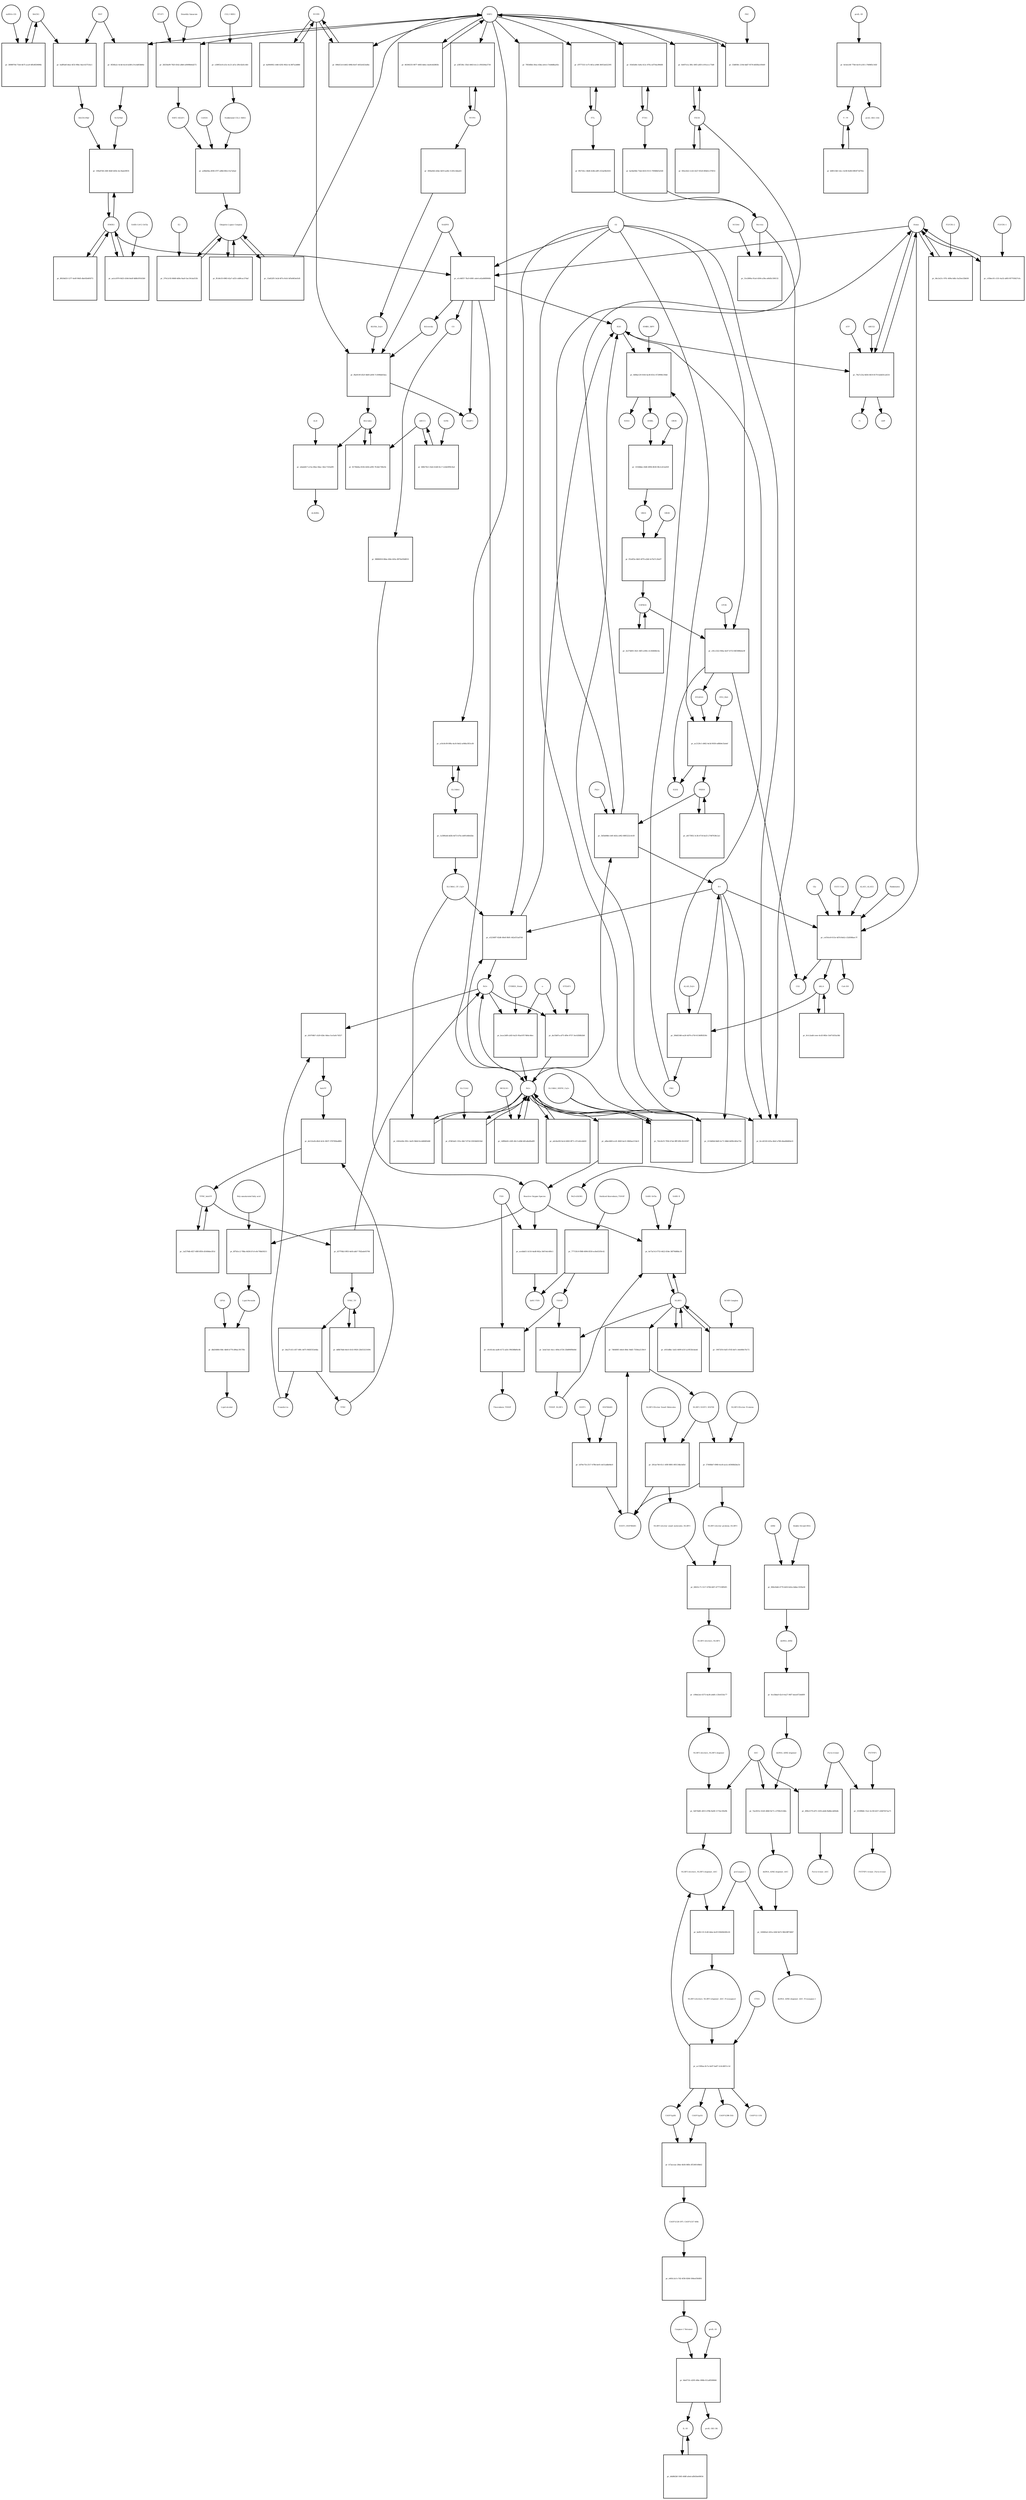 strict digraph  {
Heme [annotation="urn_miriam_obo.chebi_CHEBI%3A30413", bipartite=0, cls="simple chemical", fontsize=4, label=Heme, shape=circle];
"pr_e1c46f57-7bc9-4981-a4e4-a42a86f8900b" [annotation="", bipartite=1, cls=process, fontsize=4, label="pr_e1c46f57-7bc9-4981-a4e4-a42a86f8900b", shape=square];
Biliverdin [annotation="urn_miriam_obo.chebi_CHEBI%3A17033", bipartite=0, cls="simple chemical", fontsize=4, label=Biliverdin, shape=circle];
HMOX1 [annotation=urn_miriam_uniprot_P09601, bipartite=0, cls=macromolecule, fontsize=4, label=HMOX1, shape=circle];
O2 [annotation="urn_miriam_obo.chebi_CHEBI%3A15379", bipartite=0, cls="simple chemical", fontsize=4, label=O2, shape=circle];
NADPH [annotation="urn_miriam_obo.chebi_CHEBI%3A16474", bipartite=0, cls="simple chemical", fontsize=4, label=NADPH, shape=circle];
H2O [annotation="urn_miriam_obo.chebi_CHEBI%3A15377", bipartite=0, cls="simple chemical", fontsize=4, label=H2O, shape=circle];
"Fe2+" [annotation="urn_miriam_obo.chebi_CHEBI%3A29033", bipartite=0, cls="simple chemical", fontsize=4, label="Fe2+", shape=circle];
"NADP+" [annotation="urn_miriam_obo.chebi_CHEBI%3A18009", bipartite=0, cls="simple chemical", fontsize=4, label="NADP+", shape=circle];
CO [annotation="urn_miriam_obo.chebi_CHEBI%3A17245", bipartite=0, cls="simple chemical", fontsize=4, label=CO, shape=circle];
"pr_64c2e21c-97fc-409a-b4fa-5a25ee33b630" [annotation="", bipartite=1, cls=process, fontsize=4, label="pr_64c2e21c-97fc-409a-b4fa-5a25ee33b630", shape=square];
"FLVCR1-2" [annotation=urn_miriam_uniprot_Q9Y5Y0, bipartite=0, cls=macromolecule, fontsize=4, label="FLVCR1-2", shape=circle];
"pr_f8af419f-d52f-4b69-a694-7c5096dd1bea" [annotation="", bipartite=1, cls=process, fontsize=4, label="pr_f8af419f-d52f-4b69-a694-7c5096dd1bea", shape=square];
Bilirubin [annotation="urn_miriam_obo.chebi_CHEBI%3A16990", bipartite=0, cls="simple chemical", fontsize=4, label=Bilirubin, shape=circle];
BLVRB [annotation=urn_miriam_uniprot_P30043, bipartite=0, cls=macromolecule, fontsize=4, label=BLVRB, shape=circle];
"BLVRA_Zn2+" [annotation="urn_miriam_obo.chebi_CHEBI%3A29805|urn_miriam_uniprot_P53004", bipartite=0, cls=complex, fontsize=4, label="BLVRA_Zn2+", shape=circle];
"pr_8170b44a-8104-4264-a095-7fcbb1749e5b" [annotation="", bipartite=1, cls=process, fontsize=4, label="pr_8170b44a-8104-4264-a095-7fcbb1749e5b", shape=square];
ABCC1 [annotation=urn_miriam_uniprot_P02768, bipartite=0, cls=macromolecule, fontsize=4, label=ABCC1, shape=circle];
"pr_e6abd417-e15a-49ee-9dac-3b2c7310a9f5" [annotation="", bipartite=1, cls=process, fontsize=4, label="pr_e6abd417-e15a-49ee-9dac-3b2c7310a9f5", shape=square];
ALB [annotation=urn_miriam_uniprot_P02768, bipartite=0, cls=macromolecule, fontsize=4, label=ALB, shape=circle];
"ALB/BIL" [annotation="urn_miriam_uniprot_P02768|urn_miriam_obo.chebi_CHEBI%3A16990", bipartite=0, cls=complex, fontsize=4, label="ALB/BIL", shape=circle];
NRF2 [annotation="", bipartite=0, cls=macromolecule, fontsize=4, label=NRF2, shape=circle];
"pr_0f26fa2c-6c4d-4ce4-b268-a7ecbd03b84e" [annotation="", bipartite=1, cls=process, fontsize=4, label="pr_0f26fa2c-6c4d-4ce4-b268-a7ecbd03b84e", shape=square];
MAF [annotation=urn_miriam_uniprot_O75444, bipartite=0, cls=macromolecule, fontsize=4, label=MAF, shape=circle];
"Nrf2/Maf" [annotation="", bipartite=0, cls=complex, fontsize=4, label="Nrf2/Maf", shape=circle];
"pr_fadf9a4f-bfae-4f33-90bc-8ae143751bc1" [annotation="", bipartite=1, cls=process, fontsize=4, label="pr_fadf9a4f-bfae-4f33-90bc-8ae143751bc1", shape=square];
BACH1 [annotation=urn_miriam_uniprot_O14867, bipartite=0, cls=macromolecule, fontsize=4, label=BACH1, shape=circle];
"BACH1/Maf" [annotation="", bipartite=0, cls=complex, fontsize=4, label="BACH1/Maf", shape=circle];
"pr_3898970d-71b4-4b75-aca9-4ffe8f20696b" [annotation="", bipartite=1, cls=process, fontsize=4, label="pr_3898970d-71b4-4b75-aca9-4ffe8f20696b", shape=square];
"miRNA-155" [annotation=urn_miriam_ncbigene_406947, bipartite=0, cls="nucleic acid feature", fontsize=4, label="miRNA-155", shape=circle];
"pr_109a87d4-246f-46df-b45b-3ec5bab39f35" [annotation="", bipartite=1, cls=process, fontsize=4, label="pr_109a87d4-246f-46df-b45b-3ec5bab39f35", shape=square];
PRIN9 [annotation="urn_miriam_obo.chebi_CHEBI%3A15430", bipartite=0, cls="simple chemical", fontsize=4, label=PRIN9, shape=circle];
"pr_3b5bd9db-cbf4-4d3a-a962-6885222cfe58" [annotation="", bipartite=1, cls=process, fontsize=4, label="pr_3b5bd9db-cbf4-4d3a-a962-6885222cfe58", shape=square];
FECH [annotation=urn_miriam_uniprot_P22830, bipartite=0, cls=macromolecule, fontsize=4, label=FECH, shape=circle];
"Pb2+" [annotation="urn_miriam_obo.chebi_CHEBI%3A27889", bipartite=0, cls="simple chemical", fontsize=4, label="Pb2+", shape=circle];
"H+" [annotation="urn_miriam_obo.chebi_CHEBI%3A15378", bipartite=0, cls="simple chemical", fontsize=4, label="H+", shape=circle];
"SUCC-CoA" [annotation="urn_miriam_obo.chebi_CHEBI%3A57292", bipartite=0, cls="simple chemical", fontsize=4, label="SUCC-CoA", shape=circle];
"pr_cef16ce9-013e-4d7d-8eb2-c52d568aec7f" [annotation="", bipartite=1, cls=process, fontsize=4, label="pr_cef16ce9-013e-4d7d-8eb2-c52d568aec7f", shape=square];
dALA [annotation="urn_miriam_obo.chebi_CHEBI%3A356416", bipartite=0, cls="simple chemical", fontsize=4, label=dALA, shape=circle];
ALAS1_ALAS2 [annotation="urn_miriam_uniprot_P13196|urn_miriam_uniprot_P22557", bipartite=0, cls=complex, fontsize=4, label=ALAS1_ALAS2, shape=circle];
Panhematin [annotation="urn_miriam_obo.chebi_CHEBI%3A50385", bipartite=0, cls="simple chemical", fontsize=4, label=Panhematin, shape=circle];
Gly [annotation="urn_miriam_obo.chebi_CHEBI%3A57305", bipartite=0, cls="simple chemical", fontsize=4, label=Gly, shape=circle];
"CoA-SH" [annotation="urn_miriam_obo.chebi_CHEBI%3A15346", bipartite=0, cls="simple chemical", fontsize=4, label="CoA-SH", shape=circle];
CO2 [annotation="urn_miriam_obo.chebi_CHEBI%3A16526", bipartite=0, cls="simple chemical", fontsize=4, label=CO2, shape=circle];
"pr_28250a99-782f-4542-a8b0-a0009b0ed272" [annotation="", bipartite=1, cls=process, fontsize=4, label="pr_28250a99-782f-4542-a8b0-a0009b0ed272", shape=square];
KEAP1 [annotation=urn_miriam_uniprot_Q14145, bipartite=0, cls=macromolecule, fontsize=4, label=KEAP1, shape=circle];
NRF2_KEAP1 [annotation="urn_miriam_uniprot_Q14145|urn_miriam_uniprot_Q16236", bipartite=0, cls=complex, fontsize=4, label=NRF2_KEAP1, shape=circle];
"Dimethly fumarate" [annotation="urn_miriam_obo.chebi_CHEBI%3A76004", bipartite=0, cls="simple chemical", fontsize=4, label="Dimethly fumarate", shape=circle];
"Ubiquitin Ligase Complex" [annotation="urn_miriam_uniprot_Q14145|urn_miriam_uniprot_Q15843|urn_miriam_uniprot_Q13618|urn_miriam_uniprot_P62877|urn_miriam_uniprot_Q16236|urn_miriam_uniprot_P0CG48|urn_miriam_pubmed_19940261|urn_miriam_interpro_IPR000608", bipartite=0, cls=complex, fontsize=4, label="Ubiquitin Ligase Complex", shape=circle];
"pr_ffcbfe35-6983-42a7-af25-cdd9cac374af" [annotation="", bipartite=1, cls=process, fontsize=4, label="pr_ffcbfe35-6983-42a7-af25-cdd9cac374af", shape=square];
"pr_384d5348-ea26-4d70-a750-61340ffd530c" [annotation="", bipartite=1, cls=process, fontsize=4, label="pr_384d5348-ea26-4d70-a750-61340ffd530c", shape=square];
PBG [annotation="urn_miriam_obo.chebi_CHEBI%3A58126", bipartite=0, cls="simple chemical", fontsize=4, label=PBG, shape=circle];
"ALAD_Zn2+" [annotation="urn_miriam_uniprot_P13716|urn_miriam_obo.chebi_CHEBI%3A29105", bipartite=0, cls=complex, fontsize=4, label="ALAD_Zn2+", shape=circle];
"pr_0d0ba129-0164-4a38-831e-472999b139dd" [annotation="", bipartite=1, cls=process, fontsize=4, label="pr_0d0ba129-0164-4a38-831e-472999b139dd", shape=square];
HMBL [annotation="urn_miriam_obo.chebi_CHEBI%3A57845", bipartite=0, cls="simple chemical", fontsize=4, label=HMBL, shape=circle];
HMBS_DIPY [annotation="urn_miriam_obo.chebi_CHEBI%3A36319|urn_miriam_uniprot_P08397", bipartite=0, cls=complex, fontsize=4, label=HMBS_DIPY, shape=circle];
"NH4+" [annotation="urn_miriam_obo.chebi_CHEBI%3A28938", bipartite=0, cls="simple chemical", fontsize=4, label="NH4+", shape=circle];
"pr_315fdbbe-20d0-4994-8630-9fe1cd12a929" [annotation="", bipartite=1, cls=process, fontsize=4, label="pr_315fdbbe-20d0-4994-8630-9fe1cd12a929", shape=square];
URO3 [annotation="urn_miriam_obo.chebi_CHEBI%3A15437", bipartite=0, cls="simple chemical", fontsize=4, label=URO3, shape=circle];
UROS [annotation=urn_miriam_uniprot_P10746, bipartite=0, cls=macromolecule, fontsize=4, label=UROS, shape=circle];
"pr_f52eff2a-4b63-4f79-a2b8-2e7b27c26a97" [annotation="", bipartite=1, cls=process, fontsize=4, label="pr_f52eff2a-4b63-4f79-a2b8-2e7b27c26a97", shape=square];
COPRO3 [annotation="urn_miriam_obo.chebi_CHEBI%3A15439", bipartite=0, cls="simple chemical", fontsize=4, label=COPRO3, shape=circle];
UROD [annotation=urn_miriam_uniprot_P06132, bipartite=0, cls=macromolecule, fontsize=4, label=UROD, shape=circle];
"pr_c81c2322-944a-4e47-b753-66f3088ebc8f" [annotation="", bipartite=1, cls=process, fontsize=4, label="pr_c81c2322-944a-4e47-b753-66f3088ebc8f", shape=square];
PPGEN9 [annotation="urn_miriam_obo.chebi_CHEBI%3A15435", bipartite=0, cls="simple chemical", fontsize=4, label=PPGEN9, shape=circle];
CPOX [annotation=urn_miriam_uniprot_P36551, bipartite=0, cls=macromolecule, fontsize=4, label=CPOX, shape=circle];
H2O2 [annotation="urn_miriam_obo.chebi_CHEBI%3A16240", bipartite=0, cls="simple chemical", fontsize=4, label=H2O2, shape=circle];
"pr_ac2120c1-d462-4e3d-9030-ed8b9e33a4ef" [annotation="", bipartite=1, cls=process, fontsize=4, label="pr_ac2120c1-d462-4e3d-9030-ed8b9e33a4ef", shape=square];
PPO_FAD [annotation="urn_miriam_obo.chebi_CHEBI%3A16238|urn_miriam_uniprot_P50336", bipartite=0, cls=complex, fontsize=4, label=PPO_FAD, shape=circle];
"pr_66306335-9877-4083-bbfa-cba9cb42883b" [annotation="", bipartite=1, cls=process, fontsize=4, label="pr_66306335-9877-4083-bbfa-cba9cb42883b", shape=square];
"pr_fe1c2add-ceee-4cd3-882e-1b471d53a34b" [annotation="", bipartite=1, cls="uncertain process", fontsize=4, label="pr_fe1c2add-ceee-4cd3-882e-1b471d53a34b", shape=square];
"pr_3e374d93-3421-44f5-a59b-c3c564666c6a" [annotation="", bipartite=1, cls="uncertain process", fontsize=4, label="pr_3e374d93-3421-44f5-a59b-c3c564666c6a", shape=square];
"pr_a8175f62-3c3b-4718-be25-27487638c2a1" [annotation="", bipartite=1, cls="uncertain process", fontsize=4, label="pr_a8175f62-3c3b-4718-be25-27487638c2a1", shape=square];
"Poly-unsaturated fatty acid" [annotation="urn_miriam_obo.chebi_CHEBI%3A26208", bipartite=0, cls="simple chemical", fontsize=4, label="Poly-unsaturated fatty acid", shape=circle];
"pr_8f7b5cc2-788a-4438-b7c0-e9c70bb59211" [annotation="", bipartite=1, cls=process, fontsize=4, label="pr_8f7b5cc2-788a-4438-b7c0-e9c70bb59211", shape=square];
"Lipid Peroxide" [annotation="urn_miriam_obo.chebi_CHEBI%3A61051", bipartite=0, cls="simple chemical", fontsize=4, label="Lipid Peroxide", shape=circle];
"Reactive Oxygen Species" [annotation="urn_miriam_obo.chebi_CHEBI%3A26523", bipartite=0, cls="simple chemical", fontsize=4, label="Reactive Oxygen Species", shape=circle];
"pr_8ccd2320-425a-46ef-a788-d4ad48d04e21" [annotation="", bipartite=1, cls=process, fontsize=4, label="pr_8ccd2320-425a-46ef-a788-d4ad48d04e21", shape=square];
"Fe(3+)O(OH)" [annotation="urn_miriam_obo.chebi_CHEBI%3A78619", bipartite=0, cls="simple chemical", fontsize=4, label="Fe(3+)O(OH)", shape=circle];
Ferritin [annotation=urn_miriam_uniprot_P02794, bipartite=0, cls=complex, fontsize=4, label=Ferritin, shape=circle];
"pr_4362e40e-991c-4a05-9b0d-fecdd6685d48" [annotation="", bipartite=1, cls=process, fontsize=4, label="pr_4362e40e-991c-4a05-9b0d-fecdd6685d48", shape=square];
"SLC40A1_CP_Cu2+" [annotation="urn_miriam_uniprot_P00450|urn_miriam_uniprot_Q9NP59|urn_miriam_obo.chebi_CHEBI%3A29036", bipartite=0, cls=complex, fontsize=4, label="SLC40A1_CP_Cu2+", shape=circle];
"pr_e52349f7-82d6-49e8-9b91-442ef31ad7d4" [annotation="", bipartite=1, cls=process, fontsize=4, label="pr_e52349f7-82d6-49e8-9b91-442ef31ad7d4", shape=square];
"Fe3+" [annotation="urn_miriam_obo.chebi_CHEBI%3A29034", bipartite=0, cls="simple chemical", fontsize=4, label="Fe3+", shape=circle];
SLC40A1 [annotation=urn_miriam_ncbigene_30061, bipartite=0, cls="nucleic acid feature", fontsize=4, label=SLC40A1, shape=circle];
"pr_a16c8c09-89fa-4a16-8eb2-a048a1851e36" [annotation="", bipartite=1, cls=process, fontsize=4, label="pr_a16c8c09-89fa-4a16-8eb2-a048a1851e36", shape=square];
FTH1 [annotation=urn_miriam_ncbigene_2495, bipartite=0, cls="nucleic acid feature", fontsize=4, label=FTH1, shape=circle];
"pr_01b02d0c-fa9a-412c-87fa-ed754a3964f4" [annotation="", bipartite=1, cls=process, fontsize=4, label="pr_01b02d0c-fa9a-412c-87fa-ed754a3964f4", shape=square];
FTL [annotation=urn_miriam_ncbigene_2512, bipartite=0, cls="nucleic acid feature", fontsize=4, label=FTL, shape=circle];
"pr_d7f77333-1e75-461a-a948-36053a622395" [annotation="", bipartite=1, cls=process, fontsize=4, label="pr_d7f77333-1e75-461a-a948-36053a622395", shape=square];
"pr_ba5be0bb-71bd-4416-9115-70948bf3e928" [annotation="", bipartite=1, cls=process, fontsize=4, label="pr_ba5be0bb-71bd-4416-9115-70948bf3e928", shape=square];
"pr_ffb718cc-46d6-424b-a0ff-cf22af4b3416" [annotation="", bipartite=1, cls=process, fontsize=4, label="pr_ffb718cc-46d6-424b-a0ff-cf22af4b3416", shape=square];
"pr_0e6f7e1a-3f6c-49f3-a85f-e191eccc75d8" [annotation="", bipartite=1, cls=process, fontsize=4, label="pr_0e6f7e1a-3f6c-49f3-a85f-e191eccc75d8", shape=square];
"pr_f45e2422-1cb5-4227-8520-804d1c376f14" [annotation="", bipartite=1, cls=process, fontsize=4, label="pr_f45e2422-1cb5-4227-8520-804d1c376f14", shape=square];
"pr_8f434d33-1277-4e0f-90d5-dbe92b495f72" [annotation="", bipartite=1, cls=process, fontsize=4, label="pr_8f434d33-1277-4e0f-90d5-dbe92b495f72", shape=square];
BLVRA [annotation=urn_miriam_ncbigene_644, bipartite=0, cls="nucleic acid feature", fontsize=4, label=BLVRA, shape=circle];
"pr_a5ff336c-35b3-4663-b1c2-c950264a5730" [annotation="", bipartite=1, cls=process, fontsize=4, label="pr_a5ff336c-35b3-4663-b1c2-c950264a5730", shape=square];
"pr_006d13c4-b462-496b-8e47-d032e623a6bc" [annotation="", bipartite=1, cls=process, fontsize=4, label="pr_006d13c4-b462-496b-8e47-d032e623a6bc", shape=square];
"pr_ba904902-c0d6-4292-962e-4c36f7a2d686" [annotation="", bipartite=1, cls=process, fontsize=4, label="pr_ba904902-c0d6-4292-962e-4c36f7a2d686", shape=square];
"pr_3f44a9d2-d2be-4d19-ae6b-11281c4dea63" [annotation="", bipartite=1, cls=process, fontsize=4, label="pr_3f44a9d2-d2be-4d19-ae6b-11281c4dea63", shape=square];
"pr_1a589edd-dd3b-4d73-b7fa-ebf01d4b42be" [annotation="", bipartite=1, cls=process, fontsize=4, label="pr_1a589edd-dd3b-4d73-b7fa-ebf01d4b42be", shape=square];
"pr_51e2890a-91a4-4304-a39a-a40d5c590132" [annotation="", bipartite=1, cls=process, fontsize=4, label="pr_51e2890a-91a4-4304-a39a-a40d5c590132", shape=square];
NCOA4 [annotation=urn_miriam_uniprot_Q13772, bipartite=0, cls=macromolecule, fontsize=4, label=NCOA4, shape=circle];
"pr_bcac2d0f-a3d3-4a25-95ad-ff17d64c44ec" [annotation="", bipartite=1, cls=process, fontsize=4, label="pr_bcac2d0f-a3d3-4a25-95ad-ff17d64c44ec", shape=square];
CYBRD1_Heme [annotation="urn_miriam_uniprot_Q53TN4|urn_miriam_obo.chebi_CHEBI%3A30413", bipartite=0, cls=complex, fontsize=4, label=CYBRD1_Heme, shape=circle];
"e-" [annotation="urn_miriam_obo.chebi_CHEBI%3A10545", bipartite=0, cls="simple chemical", fontsize=4, label="e-", shape=circle];
"pr_d7d63a61-191e-48e7-873d-25054bf4534d" [annotation="", bipartite=1, cls=process, fontsize=4, label="pr_d7d63a61-191e-48e7-873d-25054bf4534d", shape=square];
SLC11A2 [annotation=urn_miriam_uniprot_P49281, bipartite=0, cls=macromolecule, fontsize=4, label=SLC11A2, shape=circle];
"pr_dbd34866-f48c-4b66-b770-d96ac3917f8c" [annotation="", bipartite=1, cls=process, fontsize=4, label="pr_dbd34866-f48c-4b66-b770-d96ac3917f8c", shape=square];
"Lipid alcohol" [annotation="urn_miriam_obo.chebi_CHEBI%3A24026", bipartite=0, cls="simple chemical", fontsize=4, label="Lipid alcohol", shape=circle];
GPX4 [annotation=urn_miriam_uniprot_P36969, bipartite=0, cls=macromolecule, fontsize=4, label=GPX4, shape=circle];
"pr_aa1a1879-9d25-4344-8edf-8d8b1f9163b9" [annotation="", bipartite=1, cls=process, fontsize=4, label="pr_aa1a1879-9d25-4344-8edf-8d8b1f9163b9", shape=square];
"SARS-CoV-2 Orf3a" [annotation="urn_miriam_uniprot_P0DTC3|urn_miriam_taxonomy_2697049", bipartite=0, cls=macromolecule, fontsize=4, label="SARS-CoV-2 Orf3a", shape=circle];
"pr_a8ba3d60-ecd1-49d5-be21-0840ae215dc9" [annotation="", bipartite=1, cls=process, fontsize=4, label="pr_a8ba3d60-ecd1-49d5-be21-0840ae215dc9", shape=square];
"pr_68827fe5-10e6-41d8-9cc7-2cbb5f99c9a4" [annotation="", bipartite=1, cls=process, fontsize=4, label="pr_68827fe5-10e6-41d8-9cc7-2cbb5f99c9a4", shape=square];
Orf9c [annotation=urn_miriam_taxonomy_2697049, bipartite=0, cls=macromolecule, fontsize=4, label=Orf9c, shape=circle];
CUL3_RBX1 [annotation="urn_miriam_uniprot_Q13618|urn_miriam_uniprot_P62877", bipartite=0, cls=complex, fontsize=4, label=CUL3_RBX1, shape=circle];
"pr_e38953c8-e21e-4c21-af1e-2f0c42d1c4fd" [annotation="", bipartite=1, cls=process, fontsize=4, label="pr_e38953c8-e21e-4c21-af1e-2f0c42d1c4fd", shape=square];
"Neddylated CUL3_RBX1" [annotation="urn_miriam_uniprot_Q15843|urn_miriam_uniprot_Q13618|urn_miriam_uniprot_P62877", bipartite=0, cls=complex, fontsize=4, label="Neddylated CUL3_RBX1", shape=circle];
"pr_7f834fbb-30ea-43ba-a0cb-17eb8d8aa92c" [annotation="", bipartite=1, cls=process, fontsize=4, label="pr_7f834fbb-30ea-43ba-a0cb-17eb8d8aa92c", shape=square];
"pr_a28bd3ba-d936-47f7-a88d-882c15e7a0ad" [annotation="", bipartite=1, cls=process, fontsize=4, label="pr_a28bd3ba-d936-47f7-a88d-882c15e7a0ad", shape=square];
CAND1 [annotation=urn_miriam_uniprot_Q86VP6, bipartite=0, cls=macromolecule, fontsize=4, label=CAND1, shape=circle];
E2 [annotation=urn_miriam_interpro_IPR000608, bipartite=0, cls=macromolecule, fontsize=4, label=E2, shape=circle];
"pr_370c2c92-8648-4d9a-9aa9-3ac19cba553b" [annotation="", bipartite=1, cls=process, fontsize=4, label="pr_370c2c92-8648-4d9a-9aa9-3ac19cba553b", shape=square];
"pr_53bff49c-219d-4dd7-9576-b83fb2cf0449" [annotation="", bipartite=1, cls=process, fontsize=4, label="pr_53bff49c-219d-4dd7-9576-b83fb2cf0449", shape=square];
PKC [annotation="urn_miriam_pubmed_12198130|urn_miriam_interpro_IPR012233", bipartite=0, cls=macromolecule, fontsize=4, label=PKC, shape=circle];
"pr_c03bec01-c531-4a32-a805-f67703627cfa" [annotation="", bipartite=1, cls=process, fontsize=4, label="pr_c03bec01-c531-4a32-a805-f67703627cfa", shape=square];
"FLVCR1-1" [annotation=urn_miriam_uniprot_Q9Y5Y0, bipartite=0, cls=macromolecule, fontsize=4, label="FLVCR1-1", shape=circle];
"pr_79a7c25a-8d54-4619-8170-b2dd1fca4331" [annotation="", bipartite=1, cls=process, fontsize=4, label="pr_79a7c25a-8d54-4619-8170-b2dd1fca4331", shape=square];
ABCG2 [annotation=urn_miriam_uniprot_Q9UNQ0, bipartite=0, cls="macromolecule multimer", fontsize=4, label=ABCG2, shape=circle];
ATP [annotation="urn_miriam_obo.chebi_CHEBI%3A30616", bipartite=0, cls="simple chemical", fontsize=4, label=ATP, shape=circle];
Pi [annotation="urn_miriam_obo.chebi_CHEBI%3A18367", bipartite=0, cls="simple chemical", fontsize=4, label=Pi, shape=circle];
ADP [annotation="urn_miriam_obo.chebi_CHEBI%3A456216", bipartite=0, cls="simple chemical", fontsize=4, label=ADP, shape=circle];
"pr_7b2c8cf3-7956-47ab-9fff-8f0c3fc81f47" [annotation="", bipartite=1, cls=process, fontsize=4, label="pr_7b2c8cf3-7956-47ab-9fff-8f0c3fc81f47", shape=square];
"SLC40A1_HEPH_Cu2+" [annotation="urn_miriam_uniprot_Q9BQS7|urn_miriam_uniprot_Q9NP59|urn_miriam_obo.chebi_CHEBI%3A28694", bipartite=0, cls=complex, fontsize=4, label="SLC40A1_HEPH_Cu2+", shape=circle];
"pr_211b6fdd-8dd5-4c71-9db6-b699c482a75d" [annotation="", bipartite=1, cls=process, fontsize=4, label="pr_211b6fdd-8dd5-4c71-9db6-b699c482a75d", shape=square];
"pr_d16704b7-cb29-42bc-8dea-5ce5a0c7d527" [annotation="", bipartite=1, cls=process, fontsize=4, label="pr_d16704b7-cb29-42bc-8dea-5ce5a0c7d527", shape=square];
Transferrin [annotation=urn_miriam_uniprot_P02787, bipartite=0, cls=macromolecule, fontsize=4, label=Transferrin, shape=circle];
holoTF [annotation="urn_miriam_uniprot_P02787|urn_miriam_obo.chebi_CHEBI%3A29034", bipartite=0, cls=complex, fontsize=4, label=holoTF, shape=circle];
TFRC [annotation=urn_miriam_uniprot_P02786, bipartite=0, cls="macromolecule multimer", fontsize=4, label=TFRC, shape=circle];
"pr_de122a2b-dfe6-4c0c-8637-3787094ad882" [annotation="", bipartite=1, cls=process, fontsize=4, label="pr_de122a2b-dfe6-4c0c-8637-3787094ad882", shape=square];
TFRC_holoTF [annotation="urn_miriam_uniprot_P02787|urn_miriam_obo.chebi_CHEBI%3A29034|urn_miriam_uniprot_P02786", bipartite=0, cls=complex, fontsize=4, label=TFRC_holoTF, shape=circle];
"pr_1af279db-4f27-4f8f-8f56-d1649dee3f1d" [annotation="", bipartite=1, cls=process, fontsize=4, label="pr_1af279db-4f27-4f8f-8f56-d1649dee3f1d", shape=square];
"pr_d377f4b3-9f03-4efd-abb7-7fd2ade93706" [annotation="", bipartite=1, cls=process, fontsize=4, label="pr_d377f4b3-9f03-4efd-abb7-7fd2ade93706", shape=square];
TFRC_TF [annotation="urn_miriam_uniprot_P02787|urn_miriam_uniprot_P02786", bipartite=0, cls=complex, fontsize=4, label=TFRC_TF, shape=circle];
"pr_da15b87a-af75-4f9e-9757-3ec62fbfb2b8" [annotation="", bipartite=1, cls=process, fontsize=4, label="pr_da15b87a-af75-4f9e-9757-3ec62fbfb2b8", shape=square];
STEAP3 [annotation=urn_miriam_uniprot_Q658P3, bipartite=0, cls=macromolecule, fontsize=4, label=STEAP3, shape=circle];
"pr_1df80e82-cb95-40c3-a0b8-d61a8ed0a4f8" [annotation="", bipartite=1, cls=process, fontsize=4, label="pr_1df80e82-cb95-40c3-a0b8-d61a8ed0a4f8", shape=square];
MCOLN1 [annotation=urn_miriam_uniprot_Q9GZU1, bipartite=0, cls=macromolecule, fontsize=4, label=MCOLN1, shape=circle];
"pr_a6c8a430-0a1d-4063-8f71-cf11e8ce6d20" [annotation="", bipartite=1, cls=process, fontsize=4, label="pr_a6c8a430-0a1d-4063-8f71-cf11e8ce6d20", shape=square];
"pr_dd8b74dd-44c6-4143-9920-23b553231694" [annotation="", bipartite=1, cls=process, fontsize=4, label="pr_dd8b74dd-44c6-4143-9920-23b553231694", shape=square];
"pr_24a27c43-c457-49fc-b675-9fd5f353e6ba" [annotation="", bipartite=1, cls=process, fontsize=4, label="pr_24a27c43-c457-49fc-b675-9fd5f353e6ba", shape=square];
"pr_13a822f5-3e2d-4f7a-9cb1-bf5e863ed1d5" [annotation="", bipartite=1, cls=process, fontsize=4, label="pr_13a822f5-3e2d-4f7a-9cb1-bf5e863ed1d5", shape=square];
"Oxidized thioredoxin_TXNIP" [annotation="urn_miriam_uniprot_P10599|urn_miriam_uniprot_Q9H3M7", bipartite=0, cls=complex, fontsize=4, label="Oxidized thioredoxin_TXNIP", shape=circle];
"pr_77715fc9-f988-4094-8550-ec8e631f0c42" [annotation="", bipartite=1, cls=process, fontsize=4, label="pr_77715fc9-f988-4094-8550-ec8e631f0c42", shape=square];
TXNIP [annotation=urn_miriam_uniprot_Q9H3M7, bipartite=0, cls=macromolecule, fontsize=4, label=TXNIP, shape=circle];
"2xHC-TXN" [annotation=urn_miriam_uniprot_P10599, bipartite=0, cls=macromolecule, fontsize=4, label="2xHC-TXN", shape=circle];
NLRP3 [annotation=urn_miriam_uniprot_Q96P20, bipartite=0, cls=macromolecule, fontsize=4, label=NLRP3, shape=circle];
"pr_19672f16-0af5-47d5-bb7c-e6e840e7b172" [annotation="", bipartite=1, cls=process, fontsize=4, label="pr_19672f16-0af5-47d5-bb7c-e6e840e7b172", shape=square];
"Nf-KB Complex" [annotation="urn_miriam_uniprot_P19838|urn_miriam_uniprot_Q04206|urn_miriam_uniprot_Q00653", bipartite=0, cls=complex, fontsize=4, label="Nf-KB Complex", shape=circle];
"pr_e931d8bc-5a62-4699-b31f-ac9f33b1da4d" [annotation="", bipartite=1, cls=process, fontsize=4, label="pr_e931d8bc-5a62-4699-b31f-ac9f33b1da4d", shape=square];
TXN [annotation=urn_miriam_uniprot_P10599, bipartite=0, cls=macromolecule, fontsize=4, label=TXN, shape=circle];
"pr_acebbd11-b116-4ed8-962a-3447e6c400c1" [annotation="", bipartite=1, cls=process, fontsize=4, label="pr_acebbd11-b116-4ed8-962a-3447e6c400c1", shape=square];
"pr_c9c45cda-aad6-4172-ad3c-f96388bf6c8b" [annotation="", bipartite=1, cls=process, fontsize=4, label="pr_c9c45cda-aad6-4172-ad3c-f96388bf6c8b", shape=square];
Thioredoxin_TXNIP [annotation="urn_miriam_uniprot_P10599|urn_miriam_uniprot_Q9H3M7", bipartite=0, cls=complex, fontsize=4, label=Thioredoxin_TXNIP, shape=circle];
HSP90AB1 [annotation=urn_miriam_uniprot_P08238, bipartite=0, cls=macromolecule, fontsize=4, label=HSP90AB1, shape=circle];
"pr_2d76e71b-2517-478b-be01-de51adbb9dc6" [annotation="", bipartite=1, cls=process, fontsize=4, label="pr_2d76e71b-2517-478b-be01-de51adbb9dc6", shape=square];
SUGT1 [annotation=urn_miriam_uniprot_Q9Y2Z0, bipartite=0, cls=macromolecule, fontsize=4, label=SUGT1, shape=circle];
SUGT1_HSP90AB1 [annotation="urn_miriam_uniprot_P08238|urn_miriam_uniprot_Q9Y2Z0", bipartite=0, cls=complex, fontsize=4, label=SUGT1_HSP90AB1, shape=circle];
"pr_7d6480f1-b6e4-49dc-9dd5-7358ea2139c9" [annotation="", bipartite=1, cls=process, fontsize=4, label="pr_7d6480f1-b6e4-49dc-9dd5-7358ea2139c9", shape=square];
NLRP3_SUGT1_HSP90 [annotation="urn_miriam_uniprot_P08238|urn_miriam_uniprot_Q96P20|urn_miriam_uniprot_Q9Y2Z0", bipartite=0, cls=complex, fontsize=4, label=NLRP3_SUGT1_HSP90, shape=circle];
"pr_3a4a7ab1-4ecc-400a-b726-33b890f9b40d" [annotation="", bipartite=1, cls=process, fontsize=4, label="pr_3a4a7ab1-4ecc-400a-b726-33b890f9b40d", shape=square];
TXNIP_NLRP3 [annotation="urn_miriam_uniprot_Q9H3M7|urn_miriam_uniprot_Q96P20", bipartite=0, cls=complex, fontsize=4, label=TXNIP_NLRP3, shape=circle];
"NLRP3 Elicitor Proteins" [annotation="urn_miriam_uniprot_P05067|urn_miriam_uniprot_P09616", bipartite=0, cls=macromolecule, fontsize=4, label="NLRP3 Elicitor Proteins", shape=circle];
"pr_57406bb7-6960-4ce8-aa1a-e836fdb2ba1b" [annotation="", bipartite=1, cls=process, fontsize=4, label="pr_57406bb7-6960-4ce8-aa1a-e836fdb2ba1b", shape=square];
"NLRP3 elicitor proteins_NLRP3" [annotation="urn_miriam_uniprot_P09616|urn_miriam_uniprot_P05067|urn_miriam_uniprot_Q96P20", bipartite=0, cls=complex, fontsize=4, label="NLRP3 elicitor proteins_NLRP3", shape=circle];
"NLRP3 Elicitor Small Molecules" [annotation="urn_miriam_obo.chebi_CHEBI%3A46661|urn_miriam_obo.chebi_CHEBI%3A16336|urn_miriam_obo.chebi_CHEBI%3A30563", bipartite=0, cls="simple chemical", fontsize=4, label="NLRP3 Elicitor Small Molecules", shape=circle];
"pr_281ae740-61c1-4f0f-8881-805134bcbd5d" [annotation="", bipartite=1, cls=process, fontsize=4, label="pr_281ae740-61c1-4f0f-8881-805134bcbd5d", shape=square];
"NLRP3 elicitor small molecules_NLRP3" [annotation="urn_miriam_obo.chebi_CHEBI%3A46661|urn_miriam_obo.chebi_CHEBI%3A16336|urn_miriam_obo.chebi_CHEBI%3A30563|urn_miriam_uniprot_Q96P20", bipartite=0, cls=complex, fontsize=4, label="NLRP3 elicitor small molecules_NLRP3", shape=circle];
"pr_60631c71-5117-4784-bf47-d777159f92f5" [annotation="", bipartite=1, cls=process, fontsize=4, label="pr_60631c71-5117-4784-bf47-d777159f92f5", shape=square];
"NLRP3 elicitors_NLRP3" [annotation="urn_miriam_uniprot_P05067|urn_miriam_uniprot_P09616|urn_miriam_uniprot_P08238|urn_miriam_uniprot_Q96P20|urn_miriam_uniprot_Q9Y2Z0|urn_miriam_obo.chebi_CHEBI%3A46661|urn_miriam_obo.chebi_CHEBI%3A16336|urn_miriam_obo.chebi_CHEBI%3A30563", bipartite=0, cls=complex, fontsize=4, label="NLRP3 elicitors_NLRP3", shape=circle];
"pr_c09de2ee-6373-4a36-a4d6-c13fe031bc77" [annotation="", bipartite=1, cls=process, fontsize=4, label="pr_c09de2ee-6373-4a36-a4d6-c13fe031bc77", shape=square];
"NLRP3 elicitors_NLRP3 oligomer" [annotation="urn_miriam_obo.chebi_CHEBI%3A36080", bipartite=0, cls="complex multimer", fontsize=4, label="NLRP3 elicitors_NLRP3 oligomer", shape=circle];
"pr_5d57b481-d015-478b-9a08-1171bc1fb29b" [annotation="", bipartite=1, cls=process, fontsize=4, label="pr_5d57b481-d015-478b-9a08-1171bc1fb29b", shape=square];
ASC [annotation=urn_miriam_uniprot_Q9ULZ3, bipartite=0, cls=macromolecule, fontsize=4, label=ASC, shape=circle];
"NLRP3 elicitors_NLRP3 oligomer_ASC" [annotation="urn_miriam_uniprot_Q9ULZ3|urn_miriam_obo.chebi_CHEBI%3A36080", bipartite=0, cls="complex multimer", fontsize=4, label="NLRP3 elicitors_NLRP3 oligomer_ASC", shape=circle];
"pr_ba9fc131-fcd0-4dea-be3f-03640b369c26" [annotation="", bipartite=1, cls=process, fontsize=4, label="pr_ba9fc131-fcd0-4dea-be3f-03640b369c26", shape=square];
"proCaspase-1" [annotation=urn_miriam_uniprot_P29466, bipartite=0, cls=macromolecule, fontsize=4, label="proCaspase-1", shape=circle];
"NLRP3 elicitors_NLRP3 oligomer_ASC_Procaspase1" [annotation="urn_miriam_uniprot_P29466|urn_miriam_uniprot_Q9ULZ3", bipartite=0, cls="complex multimer", fontsize=4, label="NLRP3 elicitors_NLRP3 oligomer_ASC_Procaspase1", shape=circle];
"pr_499e2179-a97c-41f4-ab44-fbd8ecdd5b4b" [annotation="", bipartite=1, cls=process, fontsize=4, label="pr_499e2179-a97c-41f4-ab44-fbd8ecdd5b4b", shape=square];
"Pyrin trimer" [annotation=urn_miriam_uniprot_O15553, bipartite=0, cls=complex, fontsize=4, label="Pyrin trimer", shape=circle];
"Pyrin trimer_ASC" [annotation="urn_miriam_uniprot_O15553|urn_miriam_uniprot_Q9ULZ3", bipartite=0, cls=complex, fontsize=4, label="Pyrin trimer_ASC", shape=circle];
"pr_33189b8c-51a1-4c38-b327-cb9d7457aa71" [annotation="", bipartite=1, cls=process, fontsize=4, label="pr_33189b8c-51a1-4c38-b327-cb9d7457aa71", shape=square];
PSTPIP1 [annotation=urn_miriam_uniprot_O43586, bipartite=0, cls="macromolecule multimer", fontsize=4, label=PSTPIP1, shape=circle];
"PSTPIP1 trimer_Pyrin trimer" [annotation="urn_miriam_uniprot_O15553|urn_miriam_uniprot_O43586", bipartite=0, cls=complex, fontsize=4, label="PSTPIP1 trimer_Pyrin trimer", shape=circle];
"Double Strand DNA" [annotation="urn_miriam_obo.chebi_CHEBI%3A16991", bipartite=0, cls="simple chemical", fontsize=4, label="Double Strand DNA", shape=circle];
"pr_900e5b46-4779-4d10-b42a-6ddac1939a58" [annotation="", bipartite=1, cls=process, fontsize=4, label="pr_900e5b46-4779-4d10-b42a-6ddac1939a58", shape=square];
dsDNA_AIM2 [annotation="urn_miriam_obo.chebi_CHEBI%3A16991|urn_miriam_uniprot_O14862", bipartite=0, cls=complex, fontsize=4, label=dsDNA_AIM2, shape=circle];
AIM2 [annotation=urn_miriam_uniprot_O14862, bipartite=0, cls=macromolecule, fontsize=4, label=AIM2, shape=circle];
"pr_0ce3bba9-42c9-4e27-96f7-beee6724d499" [annotation="", bipartite=1, cls=process, fontsize=4, label="pr_0ce3bba9-42c9-4e27-96f7-beee6724d499", shape=square];
"dsDNA_AIM2 oligomer" [annotation="urn_miriam_obo.chebi_CHEBI%3A36080", bipartite=0, cls=complex, fontsize=4, label="dsDNA_AIM2 oligomer", shape=circle];
"pr_7ea3015c-61d5-4840-9e71-c2709e312bfa" [annotation="", bipartite=1, cls=process, fontsize=4, label="pr_7ea3015c-61d5-4840-9e71-c2709e312bfa", shape=square];
"dsDNA_AIM2 oligomer_ASC" [annotation="urn_miriam_obo.chebi_CHEBI%3A36080|urn_miriam_uniprot_Q9ULZ3", bipartite=0, cls=complex, fontsize=4, label="dsDNA_AIM2 oligomer_ASC", shape=circle];
"pr_320682a5-401a-42bf-bb72-96b18ff7d847" [annotation="", bipartite=1, cls=process, fontsize=4, label="pr_320682a5-401a-42bf-bb72-96b18ff7d847", shape=square];
"dsDNA_AIM2 oligomer_ASC_Procaspase-1" [annotation="", bipartite=0, cls=complex, fontsize=4, label="dsDNA_AIM2 oligomer_ASC_Procaspase-1", shape=circle];
"pr_ac1590aa-8c7a-4e87-ba87-2c6c46f11c1d" [annotation="", bipartite=1, cls=process, fontsize=4, label="pr_ac1590aa-8c7a-4e87-ba87-2c6c46f11c1d", shape=square];
"CASP1(p20)" [annotation=urn_miriam_uniprot_P29466, bipartite=0, cls=macromolecule, fontsize=4, label="CASP1(p20)", shape=circle];
CTSG [annotation=urn_miriam_uniprot_P08311, bipartite=0, cls=macromolecule, fontsize=4, label=CTSG, shape=circle];
"CASP1(298-316)" [annotation=urn_miriam_uniprot_P29466, bipartite=0, cls=macromolecule, fontsize=4, label="CASP1(298-316)", shape=circle];
"CASP1(1-119)" [annotation=urn_miriam_uniprot_P29466, bipartite=0, cls=macromolecule, fontsize=4, label="CASP1(1-119)", shape=circle];
"CASP1(p10)" [annotation=urn_miriam_uniprot_P29466, bipartite=0, cls=macromolecule, fontsize=4, label="CASP1(p10)", shape=circle];
"pr_b72aceae-26be-4b56-86fb-3f5349149b02" [annotation="", bipartite=1, cls=process, fontsize=4, label="pr_b72aceae-26be-4b56-86fb-3f5349149b02", shape=square];
"CASP1(120-197)_CASP1(317-404)" [annotation=urn_miriam_uniprot_P29466, bipartite=0, cls=complex, fontsize=4, label="CASP1(120-197)_CASP1(317-404)", shape=circle];
"pr_e665c2e3-c7d2-4f36-8266-506eef364f61" [annotation="", bipartite=1, cls=process, fontsize=4, label="pr_e665c2e3-c7d2-4f36-8266-506eef364f61", shape=square];
"Caspase-1 Tetramer" [annotation=urn_miriam_uniprot_P29466, bipartite=0, cls="complex multimer", fontsize=4, label="Caspase-1 Tetramer", shape=circle];
"proIL-1B" [annotation=urn_miriam_uniprot_P01584, bipartite=0, cls=macromolecule, fontsize=4, label="proIL-1B", shape=circle];
"pr_6e5ee24f-77b6-4e19-a181-c740865c545f" [annotation="", bipartite=1, cls=process, fontsize=4, label="pr_6e5ee24f-77b6-4e19-a181-c740865c545f", shape=square];
"IL-1B" [annotation=urn_miriam_uniprot_P01584, bipartite=0, cls=macromolecule, fontsize=4, label="IL-1B", shape=circle];
"proIL-1B(1-116)" [annotation=urn_miriam_uniprot_P01584, bipartite=0, cls=macromolecule, fontsize=4, label="proIL-1B(1-116)", shape=circle];
"pr_b08513b0-1dcc-4c08-9e88-6983f73d792c" [annotation="", bipartite=1, cls="omitted process", fontsize=4, label="pr_b08513b0-1dcc-4c08-9e88-6983f73d792c", shape=square];
"pr_4e73a7e3-f753-4422-834e-36f79d86bc30" [annotation="", bipartite=1, cls=process, fontsize=4, label="pr_4e73a7e3-f753-4422-834e-36f79d86bc30", shape=square];
"SARS E" [annotation=urn_miriam_uniprot_P59637, bipartite=0, cls=macromolecule, fontsize=4, label="SARS E", shape=circle];
"SARS Orf3a" [annotation=urn_miriam_uniprot_P59632, bipartite=0, cls=macromolecule, fontsize=4, label="SARS Orf3a", shape=circle];
"proIL-18" [annotation=urn_miriam_uniprot_Q14116, bipartite=0, cls=macromolecule, fontsize=4, label="proIL-18", shape=circle];
"pr_0de071fc-d295-40bc-898b-011a8f589066" [annotation="", bipartite=1, cls=process, fontsize=4, label="pr_0de071fc-d295-40bc-898b-011a8f589066", shape=square];
"IL-18" [annotation=urn_miriam_uniprot_Q14116, bipartite=0, cls=macromolecule, fontsize=4, label="IL-18", shape=circle];
"proIL-18(1-36)" [annotation=urn_miriam_uniprot_Q14116, bipartite=0, cls=macromolecule, fontsize=4, label="proIL-18(1-36)", shape=circle];
"pr_d4d842bf-1065-468f-a0ed-afb924e69034" [annotation="", bipartite=1, cls="omitted process", fontsize=4, label="pr_d4d842bf-1065-468f-a0ed-afb924e69034", shape=square];
"pr_98886818-8bba-4fde-b92a-8876a93b8016" [annotation="", bipartite=1, cls=process, fontsize=4, label="pr_98886818-8bba-4fde-b92a-8876a93b8016", shape=square];
Heme -> "pr_e1c46f57-7bc9-4981-a4e4-a42a86f8900b"  [annotation="", interaction_type=consumption];
Heme -> "pr_64c2e21c-97fc-409a-b4fa-5a25ee33b630"  [annotation="", interaction_type=consumption];
Heme -> "pr_cef16ce9-013e-4d7d-8eb2-c52d568aec7f"  [annotation=urn_miriam_pubmed_25446301, interaction_type=inhibition];
Heme -> "pr_c03bec01-c531-4a32-a805-f67703627cfa"  [annotation="", interaction_type=consumption];
Heme -> "pr_79a7c25a-8d54-4619-8170-b2dd1fca4331"  [annotation="", interaction_type=consumption];
"pr_e1c46f57-7bc9-4981-a4e4-a42a86f8900b" -> Biliverdin  [annotation="", interaction_type=production];
"pr_e1c46f57-7bc9-4981-a4e4-a42a86f8900b" -> H2O  [annotation="", interaction_type=production];
"pr_e1c46f57-7bc9-4981-a4e4-a42a86f8900b" -> "Fe2+"  [annotation="", interaction_type=production];
"pr_e1c46f57-7bc9-4981-a4e4-a42a86f8900b" -> "NADP+"  [annotation="", interaction_type=production];
"pr_e1c46f57-7bc9-4981-a4e4-a42a86f8900b" -> CO  [annotation="", interaction_type=production];
Biliverdin -> "pr_f8af419f-d52f-4b69-a694-7c5096dd1bea"  [annotation="", interaction_type=consumption];
HMOX1 -> "pr_e1c46f57-7bc9-4981-a4e4-a42a86f8900b"  [annotation="", interaction_type=catalysis];
HMOX1 -> "pr_109a87d4-246f-46df-b45b-3ec5bab39f35"  [annotation="", interaction_type=consumption];
HMOX1 -> "pr_8f434d33-1277-4e0f-90d5-dbe92b495f72"  [annotation="", interaction_type=consumption];
HMOX1 -> "pr_aa1a1879-9d25-4344-8edf-8d8b1f9163b9"  [annotation="", interaction_type=consumption];
O2 -> "pr_e1c46f57-7bc9-4981-a4e4-a42a86f8900b"  [annotation="", interaction_type=consumption];
O2 -> "pr_c81c2322-944a-4e47-b753-66f3088ebc8f"  [annotation="", interaction_type=consumption];
O2 -> "pr_ac2120c1-d462-4e3d-9030-ed8b9e33a4ef"  [annotation="", interaction_type=consumption];
O2 -> "pr_8ccd2320-425a-46ef-a788-d4ad48d04e21"  [annotation="", interaction_type=consumption];
O2 -> "pr_e52349f7-82d6-49e8-9b91-442ef31ad7d4"  [annotation="", interaction_type=consumption];
O2 -> "pr_211b6fdd-8dd5-4c71-9db6-b699c482a75d"  [annotation="", interaction_type=consumption];
NADPH -> "pr_e1c46f57-7bc9-4981-a4e4-a42a86f8900b"  [annotation="", interaction_type=consumption];
NADPH -> "pr_f8af419f-d52f-4b69-a694-7c5096dd1bea"  [annotation="", interaction_type=consumption];
H2O -> "pr_0d0ba129-0164-4a38-831e-472999b139dd"  [annotation="", interaction_type=consumption];
H2O -> "pr_79a7c25a-8d54-4619-8170-b2dd1fca4331"  [annotation="", interaction_type=consumption];
"Fe2+" -> "pr_3b5bd9db-cbf4-4d3a-a962-6885222cfe58"  [annotation="", interaction_type=consumption];
"Fe2+" -> "pr_8ccd2320-425a-46ef-a788-d4ad48d04e21"  [annotation="", interaction_type=consumption];
"Fe2+" -> "pr_4362e40e-991c-4a05-9b0d-fecdd6685d48"  [annotation="", interaction_type=consumption];
"Fe2+" -> "pr_e52349f7-82d6-49e8-9b91-442ef31ad7d4"  [annotation="", interaction_type=consumption];
"Fe2+" -> "pr_d7d63a61-191e-48e7-873d-25054bf4534d"  [annotation="", interaction_type=consumption];
"Fe2+" -> "pr_a8ba3d60-ecd1-49d5-be21-0840ae215dc9"  [annotation="urn_miriam_pubmed_26794443|urn_miriam_pubmed_30692038", interaction_type=catalysis];
"Fe2+" -> "pr_7b2c8cf3-7956-47ab-9fff-8f0c3fc81f47"  [annotation="", interaction_type=consumption];
"Fe2+" -> "pr_211b6fdd-8dd5-4c71-9db6-b699c482a75d"  [annotation="", interaction_type=consumption];
"Fe2+" -> "pr_1df80e82-cb95-40c3-a0b8-d61a8ed0a4f8"  [annotation="", interaction_type=consumption];
"Fe2+" -> "pr_a6c8a430-0a1d-4063-8f71-cf11e8ce6d20"  [annotation="", interaction_type=consumption];
CO -> "pr_98886818-8bba-4fde-b92a-8876a93b8016"  [annotation="urn_miriam_pubmed_28356568|urn_miriam_pubmed_25770182", interaction_type=inhibition];
"pr_64c2e21c-97fc-409a-b4fa-5a25ee33b630" -> Heme  [annotation="", interaction_type=production];
"FLVCR1-2" -> "pr_64c2e21c-97fc-409a-b4fa-5a25ee33b630"  [annotation="", interaction_type=catalysis];
"pr_f8af419f-d52f-4b69-a694-7c5096dd1bea" -> Bilirubin  [annotation="", interaction_type=production];
"pr_f8af419f-d52f-4b69-a694-7c5096dd1bea" -> "NADP+"  [annotation="", interaction_type=production];
Bilirubin -> "pr_8170b44a-8104-4264-a095-7fcbb1749e5b"  [annotation="", interaction_type=consumption];
Bilirubin -> "pr_e6abd417-e15a-49ee-9dac-3b2c7310a9f5"  [annotation="", interaction_type=consumption];
BLVRB -> "pr_f8af419f-d52f-4b69-a694-7c5096dd1bea"  [annotation="", interaction_type=catalysis];
BLVRB -> "pr_006d13c4-b462-496b-8e47-d032e623a6bc"  [annotation="", interaction_type=consumption];
BLVRB -> "pr_ba904902-c0d6-4292-962e-4c36f7a2d686"  [annotation="", interaction_type=consumption];
"BLVRA_Zn2+" -> "pr_f8af419f-d52f-4b69-a694-7c5096dd1bea"  [annotation="", interaction_type=catalysis];
"pr_8170b44a-8104-4264-a095-7fcbb1749e5b" -> Bilirubin  [annotation="", interaction_type=production];
ABCC1 -> "pr_8170b44a-8104-4264-a095-7fcbb1749e5b"  [annotation="", interaction_type=catalysis];
ABCC1 -> "pr_68827fe5-10e6-41d8-9cc7-2cbb5f99c9a4"  [annotation="", interaction_type=consumption];
"pr_e6abd417-e15a-49ee-9dac-3b2c7310a9f5" -> "ALB/BIL"  [annotation="", interaction_type=production];
ALB -> "pr_e6abd417-e15a-49ee-9dac-3b2c7310a9f5"  [annotation="", interaction_type=consumption];
NRF2 -> "pr_0f26fa2c-6c4d-4ce4-b268-a7ecbd03b84e"  [annotation="", interaction_type=consumption];
NRF2 -> "pr_28250a99-782f-4542-a8b0-a0009b0ed272"  [annotation="", interaction_type=consumption];
NRF2 -> "pr_66306335-9877-4083-bbfa-cba9cb42883b"  [annotation="", interaction_type=consumption];
NRF2 -> "pr_a16c8c09-89fa-4a16-8eb2-a048a1851e36"  [annotation=urn_miriam_pubmed_30692038, interaction_type=catalysis];
NRF2 -> "pr_01b02d0c-fa9a-412c-87fa-ed754a3964f4"  [annotation=urn_miriam_pubmed_30692038, interaction_type=catalysis];
NRF2 -> "pr_d7f77333-1e75-461a-a948-36053a622395"  [annotation=urn_miriam_pubmed_30692038, interaction_type=catalysis];
NRF2 -> "pr_0e6f7e1a-3f6c-49f3-a85f-e191eccc75d8"  [annotation="urn_miriam_pubmed_30692038|urn_miriam_pubmed_23766848", interaction_type=catalysis];
NRF2 -> "pr_a5ff336c-35b3-4663-b1c2-c950264a5730"  [annotation=urn_miriam_pubmed_30692038, interaction_type=catalysis];
NRF2 -> "pr_006d13c4-b462-496b-8e47-d032e623a6bc"  [annotation=urn_miriam_pubmed_30692038, interaction_type=catalysis];
NRF2 -> "pr_7f834fbb-30ea-43ba-a0cb-17eb8d8aa92c"  [annotation="", interaction_type=consumption];
NRF2 -> "pr_53bff49c-219d-4dd7-9576-b83fb2cf0449"  [annotation="", interaction_type=consumption];
"pr_0f26fa2c-6c4d-4ce4-b268-a7ecbd03b84e" -> "Nrf2/Maf"  [annotation="", interaction_type=production];
MAF -> "pr_0f26fa2c-6c4d-4ce4-b268-a7ecbd03b84e"  [annotation="", interaction_type=consumption];
MAF -> "pr_fadf9a4f-bfae-4f33-90bc-8ae143751bc1"  [annotation="", interaction_type=consumption];
"Nrf2/Maf" -> "pr_109a87d4-246f-46df-b45b-3ec5bab39f35"  [annotation="urn_miriam_pubmed_10473555|urn_miriam_pubmed_31827672|urn_miriam_pubmed_30692038|urn_miriam_pubmed_29717933", interaction_type=catalysis];
"pr_fadf9a4f-bfae-4f33-90bc-8ae143751bc1" -> "BACH1/Maf"  [annotation="", interaction_type=production];
BACH1 -> "pr_fadf9a4f-bfae-4f33-90bc-8ae143751bc1"  [annotation="", interaction_type=consumption];
BACH1 -> "pr_3898970d-71b4-4b75-aca9-4ffe8f20696b"  [annotation="", interaction_type=consumption];
"BACH1/Maf" -> "pr_109a87d4-246f-46df-b45b-3ec5bab39f35"  [annotation="urn_miriam_pubmed_10473555|urn_miriam_pubmed_31827672|urn_miriam_pubmed_30692038|urn_miriam_pubmed_29717933", interaction_type=inhibition];
"pr_3898970d-71b4-4b75-aca9-4ffe8f20696b" -> BACH1  [annotation="", interaction_type=production];
"miRNA-155" -> "pr_3898970d-71b4-4b75-aca9-4ffe8f20696b"  [annotation="urn_miriam_pubmed_28082120|urn_miriam_pubmed_21982894", interaction_type=inhibition];
"pr_109a87d4-246f-46df-b45b-3ec5bab39f35" -> HMOX1  [annotation="", interaction_type=production];
PRIN9 -> "pr_3b5bd9db-cbf4-4d3a-a962-6885222cfe58"  [annotation="", interaction_type=consumption];
PRIN9 -> "pr_a8175f62-3c3b-4718-be25-27487638c2a1"  [annotation="", interaction_type=consumption];
"pr_3b5bd9db-cbf4-4d3a-a962-6885222cfe58" -> Heme  [annotation="", interaction_type=production];
"pr_3b5bd9db-cbf4-4d3a-a962-6885222cfe58" -> "H+"  [annotation="", interaction_type=production];
FECH -> "pr_3b5bd9db-cbf4-4d3a-a962-6885222cfe58"  [annotation="", interaction_type=catalysis];
FECH -> "pr_0e6f7e1a-3f6c-49f3-a85f-e191eccc75d8"  [annotation="", interaction_type=consumption];
FECH -> "pr_f45e2422-1cb5-4227-8520-804d1c376f14"  [annotation="", interaction_type=consumption];
"Pb2+" -> "pr_3b5bd9db-cbf4-4d3a-a962-6885222cfe58"  [annotation="", interaction_type=inhibition];
"H+" -> "pr_cef16ce9-013e-4d7d-8eb2-c52d568aec7f"  [annotation="", interaction_type=consumption];
"H+" -> "pr_8ccd2320-425a-46ef-a788-d4ad48d04e21"  [annotation="", interaction_type=consumption];
"H+" -> "pr_e52349f7-82d6-49e8-9b91-442ef31ad7d4"  [annotation="", interaction_type=consumption];
"H+" -> "pr_211b6fdd-8dd5-4c71-9db6-b699c482a75d"  [annotation="", interaction_type=consumption];
"SUCC-CoA" -> "pr_cef16ce9-013e-4d7d-8eb2-c52d568aec7f"  [annotation="", interaction_type=consumption];
"pr_cef16ce9-013e-4d7d-8eb2-c52d568aec7f" -> dALA  [annotation="", interaction_type=production];
"pr_cef16ce9-013e-4d7d-8eb2-c52d568aec7f" -> "CoA-SH"  [annotation="", interaction_type=production];
"pr_cef16ce9-013e-4d7d-8eb2-c52d568aec7f" -> CO2  [annotation="", interaction_type=production];
dALA -> "pr_384d5348-ea26-4d70-a750-61340ffd530c"  [annotation="", interaction_type=consumption];
dALA -> "pr_fe1c2add-ceee-4cd3-882e-1b471d53a34b"  [annotation="", interaction_type=consumption];
ALAS1_ALAS2 -> "pr_cef16ce9-013e-4d7d-8eb2-c52d568aec7f"  [annotation=urn_miriam_pubmed_25446301, interaction_type=catalysis];
Panhematin -> "pr_cef16ce9-013e-4d7d-8eb2-c52d568aec7f"  [annotation=urn_miriam_pubmed_25446301, interaction_type=inhibition];
Gly -> "pr_cef16ce9-013e-4d7d-8eb2-c52d568aec7f"  [annotation="", interaction_type=consumption];
"pr_28250a99-782f-4542-a8b0-a0009b0ed272" -> NRF2_KEAP1  [annotation="", interaction_type=production];
KEAP1 -> "pr_28250a99-782f-4542-a8b0-a0009b0ed272"  [annotation="", interaction_type=consumption];
NRF2_KEAP1 -> "pr_a28bd3ba-d936-47f7-a88d-882c15e7a0ad"  [annotation="", interaction_type=consumption];
"Dimethly fumarate" -> "pr_28250a99-782f-4542-a8b0-a0009b0ed272"  [annotation="urn_miriam_pubmed_15282312|urn_miriam_pubmed_20486766|urn_miriam_pubmed_31692987|urn_miriam_pubmed_15572695|urn_miriam_pubmed_32132672", interaction_type=inhibition];
"Ubiquitin Ligase Complex" -> "pr_ffcbfe35-6983-42a7-af25-cdd9cac374af"  [annotation="", interaction_type=consumption];
"Ubiquitin Ligase Complex" -> "pr_370c2c92-8648-4d9a-9aa9-3ac19cba553b"  [annotation="", interaction_type=consumption];
"Ubiquitin Ligase Complex" -> "pr_13a822f5-3e2d-4f7a-9cb1-bf5e863ed1d5"  [annotation="", interaction_type=consumption];
"pr_ffcbfe35-6983-42a7-af25-cdd9cac374af" -> "Ubiquitin Ligase Complex"  [annotation="", interaction_type=production];
"pr_384d5348-ea26-4d70-a750-61340ffd530c" -> PBG  [annotation="", interaction_type=production];
"pr_384d5348-ea26-4d70-a750-61340ffd530c" -> "H+"  [annotation="", interaction_type=production];
"pr_384d5348-ea26-4d70-a750-61340ffd530c" -> H2O  [annotation="", interaction_type=production];
PBG -> "pr_0d0ba129-0164-4a38-831e-472999b139dd"  [annotation="", interaction_type=consumption];
"ALAD_Zn2+" -> "pr_384d5348-ea26-4d70-a750-61340ffd530c"  [annotation="", interaction_type=catalysis];
"pr_0d0ba129-0164-4a38-831e-472999b139dd" -> HMBL  [annotation="", interaction_type=production];
"pr_0d0ba129-0164-4a38-831e-472999b139dd" -> "NH4+"  [annotation="", interaction_type=production];
HMBL -> "pr_315fdbbe-20d0-4994-8630-9fe1cd12a929"  [annotation="", interaction_type=consumption];
HMBS_DIPY -> "pr_0d0ba129-0164-4a38-831e-472999b139dd"  [annotation="", interaction_type=catalysis];
"pr_315fdbbe-20d0-4994-8630-9fe1cd12a929" -> URO3  [annotation="", interaction_type=production];
URO3 -> "pr_f52eff2a-4b63-4f79-a2b8-2e7b27c26a97"  [annotation="", interaction_type=consumption];
UROS -> "pr_315fdbbe-20d0-4994-8630-9fe1cd12a929"  [annotation="", interaction_type=catalysis];
"pr_f52eff2a-4b63-4f79-a2b8-2e7b27c26a97" -> COPRO3  [annotation="", interaction_type=production];
COPRO3 -> "pr_c81c2322-944a-4e47-b753-66f3088ebc8f"  [annotation="", interaction_type=consumption];
COPRO3 -> "pr_3e374d93-3421-44f5-a59b-c3c564666c6a"  [annotation="", interaction_type=consumption];
UROD -> "pr_f52eff2a-4b63-4f79-a2b8-2e7b27c26a97"  [annotation="", interaction_type=catalysis];
"pr_c81c2322-944a-4e47-b753-66f3088ebc8f" -> PPGEN9  [annotation="", interaction_type=production];
"pr_c81c2322-944a-4e47-b753-66f3088ebc8f" -> CO2  [annotation="", interaction_type=production];
"pr_c81c2322-944a-4e47-b753-66f3088ebc8f" -> H2O2  [annotation="", interaction_type=production];
PPGEN9 -> "pr_ac2120c1-d462-4e3d-9030-ed8b9e33a4ef"  [annotation="", interaction_type=consumption];
CPOX -> "pr_c81c2322-944a-4e47-b753-66f3088ebc8f"  [annotation="", interaction_type=catalysis];
"pr_ac2120c1-d462-4e3d-9030-ed8b9e33a4ef" -> PRIN9  [annotation="", interaction_type=production];
"pr_ac2120c1-d462-4e3d-9030-ed8b9e33a4ef" -> H2O2  [annotation="", interaction_type=production];
PPO_FAD -> "pr_ac2120c1-d462-4e3d-9030-ed8b9e33a4ef"  [annotation="", interaction_type=catalysis];
"pr_66306335-9877-4083-bbfa-cba9cb42883b" -> NRF2  [annotation="", interaction_type=production];
"pr_fe1c2add-ceee-4cd3-882e-1b471d53a34b" -> dALA  [annotation="", interaction_type=production];
"pr_3e374d93-3421-44f5-a59b-c3c564666c6a" -> COPRO3  [annotation="", interaction_type=production];
"pr_a8175f62-3c3b-4718-be25-27487638c2a1" -> PRIN9  [annotation="", interaction_type=production];
"Poly-unsaturated fatty acid" -> "pr_8f7b5cc2-788a-4438-b7c0-e9c70bb59211"  [annotation="", interaction_type=consumption];
"pr_8f7b5cc2-788a-4438-b7c0-e9c70bb59211" -> "Lipid Peroxide"  [annotation="", interaction_type=production];
"Lipid Peroxide" -> "pr_dbd34866-f48c-4b66-b770-d96ac3917f8c"  [annotation="", interaction_type=consumption];
"Reactive Oxygen Species" -> "pr_8f7b5cc2-788a-4438-b7c0-e9c70bb59211"  [annotation="urn_miriam_pubmed_26794443|urn_miriam_pubmed_30692038", interaction_type=catalysis];
"Reactive Oxygen Species" -> "pr_acebbd11-b116-4ed8-962a-3447e6c400c1"  [annotation="", interaction_type="necessary stimulation"];
"Reactive Oxygen Species" -> "pr_4e73a7e3-f753-4422-834e-36f79d86bc30"  [annotation="urn_miriam_pubmed_29789363|urn_miriam_pubmed_26331680", interaction_type="necessary stimulation"];
"pr_8ccd2320-425a-46ef-a788-d4ad48d04e21" -> "Fe(3+)O(OH)"  [annotation="", interaction_type=production];
Ferritin -> "pr_8ccd2320-425a-46ef-a788-d4ad48d04e21"  [annotation="", interaction_type=catalysis];
Ferritin -> "pr_51e2890a-91a4-4304-a39a-a40d5c590132"  [annotation="", interaction_type=consumption];
"pr_4362e40e-991c-4a05-9b0d-fecdd6685d48" -> "Fe2+"  [annotation="", interaction_type=production];
"SLC40A1_CP_Cu2+" -> "pr_4362e40e-991c-4a05-9b0d-fecdd6685d48"  [annotation="", interaction_type=catalysis];
"SLC40A1_CP_Cu2+" -> "pr_e52349f7-82d6-49e8-9b91-442ef31ad7d4"  [annotation="", interaction_type=catalysis];
"pr_e52349f7-82d6-49e8-9b91-442ef31ad7d4" -> "Fe3+"  [annotation="", interaction_type=production];
"pr_e52349f7-82d6-49e8-9b91-442ef31ad7d4" -> H2O  [annotation="", interaction_type=production];
"Fe3+" -> "pr_bcac2d0f-a3d3-4a25-95ad-ff17d64c44ec"  [annotation="", interaction_type=consumption];
"Fe3+" -> "pr_d16704b7-cb29-42bc-8dea-5ce5a0c7d527"  [annotation="", interaction_type=consumption];
"Fe3+" -> "pr_da15b87a-af75-4f9e-9757-3ec62fbfb2b8"  [annotation="", interaction_type=consumption];
SLC40A1 -> "pr_a16c8c09-89fa-4a16-8eb2-a048a1851e36"  [annotation="", interaction_type=consumption];
SLC40A1 -> "pr_1a589edd-dd3b-4d73-b7fa-ebf01d4b42be"  [annotation="", interaction_type=consumption];
"pr_a16c8c09-89fa-4a16-8eb2-a048a1851e36" -> SLC40A1  [annotation="", interaction_type=production];
FTH1 -> "pr_01b02d0c-fa9a-412c-87fa-ed754a3964f4"  [annotation="", interaction_type=consumption];
FTH1 -> "pr_ba5be0bb-71bd-4416-9115-70948bf3e928"  [annotation="", interaction_type=consumption];
"pr_01b02d0c-fa9a-412c-87fa-ed754a3964f4" -> FTH1  [annotation="", interaction_type=production];
FTL -> "pr_d7f77333-1e75-461a-a948-36053a622395"  [annotation="", interaction_type=consumption];
FTL -> "pr_ffb718cc-46d6-424b-a0ff-cf22af4b3416"  [annotation="", interaction_type=consumption];
"pr_d7f77333-1e75-461a-a948-36053a622395" -> FTL  [annotation="", interaction_type=production];
"pr_ba5be0bb-71bd-4416-9115-70948bf3e928" -> Ferritin  [annotation="", interaction_type=production];
"pr_ffb718cc-46d6-424b-a0ff-cf22af4b3416" -> Ferritin  [annotation="", interaction_type=production];
"pr_0e6f7e1a-3f6c-49f3-a85f-e191eccc75d8" -> FECH  [annotation="", interaction_type=production];
"pr_f45e2422-1cb5-4227-8520-804d1c376f14" -> FECH  [annotation="", interaction_type=production];
"pr_8f434d33-1277-4e0f-90d5-dbe92b495f72" -> HMOX1  [annotation="", interaction_type=production];
BLVRA -> "pr_a5ff336c-35b3-4663-b1c2-c950264a5730"  [annotation="", interaction_type=consumption];
BLVRA -> "pr_3f44a9d2-d2be-4d19-ae6b-11281c4dea63"  [annotation="", interaction_type=consumption];
"pr_a5ff336c-35b3-4663-b1c2-c950264a5730" -> BLVRA  [annotation="", interaction_type=production];
"pr_006d13c4-b462-496b-8e47-d032e623a6bc" -> BLVRB  [annotation="", interaction_type=production];
"pr_ba904902-c0d6-4292-962e-4c36f7a2d686" -> BLVRB  [annotation="", interaction_type=production];
"pr_3f44a9d2-d2be-4d19-ae6b-11281c4dea63" -> "BLVRA_Zn2+"  [annotation="", interaction_type=production];
"pr_1a589edd-dd3b-4d73-b7fa-ebf01d4b42be" -> "SLC40A1_CP_Cu2+"  [annotation="", interaction_type=production];
NCOA4 -> "pr_51e2890a-91a4-4304-a39a-a40d5c590132"  [annotation=urn_miriam_pubmed_30692038, interaction_type=catalysis];
"pr_bcac2d0f-a3d3-4a25-95ad-ff17d64c44ec" -> "Fe2+"  [annotation="", interaction_type=production];
CYBRD1_Heme -> "pr_bcac2d0f-a3d3-4a25-95ad-ff17d64c44ec"  [annotation="", interaction_type=catalysis];
"e-" -> "pr_bcac2d0f-a3d3-4a25-95ad-ff17d64c44ec"  [annotation="", interaction_type=consumption];
"e-" -> "pr_da15b87a-af75-4f9e-9757-3ec62fbfb2b8"  [annotation="", interaction_type=consumption];
"pr_d7d63a61-191e-48e7-873d-25054bf4534d" -> "Fe2+"  [annotation="", interaction_type=production];
SLC11A2 -> "pr_d7d63a61-191e-48e7-873d-25054bf4534d"  [annotation="", interaction_type=catalysis];
"pr_dbd34866-f48c-4b66-b770-d96ac3917f8c" -> "Lipid alcohol"  [annotation="", interaction_type=production];
GPX4 -> "pr_dbd34866-f48c-4b66-b770-d96ac3917f8c"  [annotation="urn_miriam_pubmed_26794443|urn_miriam_pubmed_30692038", interaction_type=catalysis];
"pr_aa1a1879-9d25-4344-8edf-8d8b1f9163b9" -> HMOX1  [annotation="", interaction_type=production];
"SARS-CoV-2 Orf3a" -> "pr_aa1a1879-9d25-4344-8edf-8d8b1f9163b9"  [annotation="urn_miriam_doi_10.1101%2F2020.03.22.002386|urn_miriam_taxonomy_2697049", interaction_type=modulation];
"pr_a8ba3d60-ecd1-49d5-be21-0840ae215dc9" -> "Reactive Oxygen Species"  [annotation="", interaction_type=production];
"pr_68827fe5-10e6-41d8-9cc7-2cbb5f99c9a4" -> ABCC1  [annotation="", interaction_type=production];
Orf9c -> "pr_68827fe5-10e6-41d8-9cc7-2cbb5f99c9a4"  [annotation="urn_miriam_doi_10.1101%2F2020.03.22.002386|urn_miriam_taxonomy_2697049", interaction_type=modulation];
CUL3_RBX1 -> "pr_e38953c8-e21e-4c21-af1e-2f0c42d1c4fd"  [annotation="", interaction_type=consumption];
"pr_e38953c8-e21e-4c21-af1e-2f0c42d1c4fd" -> "Neddylated CUL3_RBX1"  [annotation="", interaction_type=production];
"Neddylated CUL3_RBX1" -> "pr_a28bd3ba-d936-47f7-a88d-882c15e7a0ad"  [annotation="", interaction_type=consumption];
"pr_a28bd3ba-d936-47f7-a88d-882c15e7a0ad" -> "Ubiquitin Ligase Complex"  [annotation="", interaction_type=production];
CAND1 -> "pr_a28bd3ba-d936-47f7-a88d-882c15e7a0ad"  [annotation="urn_miriam_pubmed_20486766|urn_miriam_pubmed_31692987|urn_miriam_pubmed_16449638|urn_miriam_pubmed_15572695", interaction_type=inhibition];
E2 -> "pr_370c2c92-8648-4d9a-9aa9-3ac19cba553b"  [annotation="", interaction_type=consumption];
"pr_370c2c92-8648-4d9a-9aa9-3ac19cba553b" -> "Ubiquitin Ligase Complex"  [annotation="", interaction_type=production];
"pr_53bff49c-219d-4dd7-9576-b83fb2cf0449" -> NRF2  [annotation="", interaction_type=production];
PKC -> "pr_53bff49c-219d-4dd7-9576-b83fb2cf0449"  [annotation="urn_miriam_pubmed_31692987|urn_miriam_pubmed_12198130", interaction_type=catalysis];
"pr_c03bec01-c531-4a32-a805-f67703627cfa" -> Heme  [annotation="", interaction_type=production];
"FLVCR1-1" -> "pr_c03bec01-c531-4a32-a805-f67703627cfa"  [annotation="", interaction_type=catalysis];
"pr_79a7c25a-8d54-4619-8170-b2dd1fca4331" -> Heme  [annotation="", interaction_type=production];
"pr_79a7c25a-8d54-4619-8170-b2dd1fca4331" -> Pi  [annotation="", interaction_type=production];
"pr_79a7c25a-8d54-4619-8170-b2dd1fca4331" -> ADP  [annotation="", interaction_type=production];
ABCG2 -> "pr_79a7c25a-8d54-4619-8170-b2dd1fca4331"  [annotation="", interaction_type=catalysis];
ATP -> "pr_79a7c25a-8d54-4619-8170-b2dd1fca4331"  [annotation="", interaction_type=consumption];
"pr_7b2c8cf3-7956-47ab-9fff-8f0c3fc81f47" -> "Fe2+"  [annotation="", interaction_type=production];
"SLC40A1_HEPH_Cu2+" -> "pr_7b2c8cf3-7956-47ab-9fff-8f0c3fc81f47"  [annotation="", interaction_type=catalysis];
"SLC40A1_HEPH_Cu2+" -> "pr_211b6fdd-8dd5-4c71-9db6-b699c482a75d"  [annotation="", interaction_type=catalysis];
"pr_211b6fdd-8dd5-4c71-9db6-b699c482a75d" -> "Fe3+"  [annotation="", interaction_type=production];
"pr_211b6fdd-8dd5-4c71-9db6-b699c482a75d" -> H2O  [annotation="", interaction_type=production];
"pr_d16704b7-cb29-42bc-8dea-5ce5a0c7d527" -> holoTF  [annotation="", interaction_type=production];
Transferrin -> "pr_d16704b7-cb29-42bc-8dea-5ce5a0c7d527"  [annotation="", interaction_type=consumption];
holoTF -> "pr_de122a2b-dfe6-4c0c-8637-3787094ad882"  [annotation="", interaction_type=consumption];
TFRC -> "pr_de122a2b-dfe6-4c0c-8637-3787094ad882"  [annotation="", interaction_type=consumption];
"pr_de122a2b-dfe6-4c0c-8637-3787094ad882" -> TFRC_holoTF  [annotation="", interaction_type=production];
TFRC_holoTF -> "pr_1af279db-4f27-4f8f-8f56-d1649dee3f1d"  [annotation="", interaction_type=consumption];
TFRC_holoTF -> "pr_d377f4b3-9f03-4efd-abb7-7fd2ade93706"  [annotation="", interaction_type=consumption];
"pr_1af279db-4f27-4f8f-8f56-d1649dee3f1d" -> TFRC_holoTF  [annotation="", interaction_type=production];
"pr_d377f4b3-9f03-4efd-abb7-7fd2ade93706" -> "Fe3+"  [annotation="", interaction_type=production];
"pr_d377f4b3-9f03-4efd-abb7-7fd2ade93706" -> TFRC_TF  [annotation="", interaction_type=production];
TFRC_TF -> "pr_dd8b74dd-44c6-4143-9920-23b553231694"  [annotation="", interaction_type=consumption];
TFRC_TF -> "pr_24a27c43-c457-49fc-b675-9fd5f353e6ba"  [annotation="", interaction_type=consumption];
"pr_da15b87a-af75-4f9e-9757-3ec62fbfb2b8" -> "Fe2+"  [annotation="", interaction_type=production];
STEAP3 -> "pr_da15b87a-af75-4f9e-9757-3ec62fbfb2b8"  [annotation="", interaction_type=catalysis];
"pr_1df80e82-cb95-40c3-a0b8-d61a8ed0a4f8" -> "Fe2+"  [annotation="", interaction_type=production];
MCOLN1 -> "pr_1df80e82-cb95-40c3-a0b8-d61a8ed0a4f8"  [annotation="", interaction_type=catalysis];
"pr_a6c8a430-0a1d-4063-8f71-cf11e8ce6d20" -> "Fe2+"  [annotation="", interaction_type=production];
"pr_dd8b74dd-44c6-4143-9920-23b553231694" -> TFRC_TF  [annotation="", interaction_type=production];
"pr_24a27c43-c457-49fc-b675-9fd5f353e6ba" -> TFRC  [annotation="", interaction_type=production];
"pr_24a27c43-c457-49fc-b675-9fd5f353e6ba" -> Transferrin  [annotation="", interaction_type=production];
"pr_13a822f5-3e2d-4f7a-9cb1-bf5e863ed1d5" -> "Ubiquitin Ligase Complex"  [annotation="", interaction_type=production];
"pr_13a822f5-3e2d-4f7a-9cb1-bf5e863ed1d5" -> NRF2  [annotation="", interaction_type=production];
"Oxidized thioredoxin_TXNIP" -> "pr_77715fc9-f988-4094-8550-ec8e631f0c42"  [annotation="", interaction_type=consumption];
"pr_77715fc9-f988-4094-8550-ec8e631f0c42" -> TXNIP  [annotation="", interaction_type=production];
"pr_77715fc9-f988-4094-8550-ec8e631f0c42" -> "2xHC-TXN"  [annotation="", interaction_type=production];
TXNIP -> "pr_c9c45cda-aad6-4172-ad3c-f96388bf6c8b"  [annotation="", interaction_type=consumption];
TXNIP -> "pr_3a4a7ab1-4ecc-400a-b726-33b890f9b40d"  [annotation="", interaction_type=consumption];
NLRP3 -> "pr_19672f16-0af5-47d5-bb7c-e6e840e7b172"  [annotation="", interaction_type=consumption];
NLRP3 -> "pr_e931d8bc-5a62-4699-b31f-ac9f33b1da4d"  [annotation="", interaction_type=consumption];
NLRP3 -> "pr_7d6480f1-b6e4-49dc-9dd5-7358ea2139c9"  [annotation="", interaction_type=consumption];
NLRP3 -> "pr_3a4a7ab1-4ecc-400a-b726-33b890f9b40d"  [annotation="", interaction_type=consumption];
NLRP3 -> "pr_4e73a7e3-f753-4422-834e-36f79d86bc30"  [annotation="", interaction_type=consumption];
"pr_19672f16-0af5-47d5-bb7c-e6e840e7b172" -> NLRP3  [annotation="", interaction_type=production];
"Nf-KB Complex" -> "pr_19672f16-0af5-47d5-bb7c-e6e840e7b172"  [annotation="", interaction_type=catalysis];
"pr_e931d8bc-5a62-4699-b31f-ac9f33b1da4d" -> NLRP3  [annotation="", interaction_type=production];
TXN -> "pr_acebbd11-b116-4ed8-962a-3447e6c400c1"  [annotation="", interaction_type=consumption];
TXN -> "pr_c9c45cda-aad6-4172-ad3c-f96388bf6c8b"  [annotation="", interaction_type=consumption];
"pr_acebbd11-b116-4ed8-962a-3447e6c400c1" -> "2xHC-TXN"  [annotation="", interaction_type=production];
"pr_c9c45cda-aad6-4172-ad3c-f96388bf6c8b" -> Thioredoxin_TXNIP  [annotation="", interaction_type=production];
HSP90AB1 -> "pr_2d76e71b-2517-478b-be01-de51adbb9dc6"  [annotation="", interaction_type=consumption];
"pr_2d76e71b-2517-478b-be01-de51adbb9dc6" -> SUGT1_HSP90AB1  [annotation="", interaction_type=production];
SUGT1 -> "pr_2d76e71b-2517-478b-be01-de51adbb9dc6"  [annotation="", interaction_type=consumption];
SUGT1_HSP90AB1 -> "pr_7d6480f1-b6e4-49dc-9dd5-7358ea2139c9"  [annotation="", interaction_type=consumption];
"pr_7d6480f1-b6e4-49dc-9dd5-7358ea2139c9" -> NLRP3_SUGT1_HSP90  [annotation="", interaction_type=production];
NLRP3_SUGT1_HSP90 -> "pr_57406bb7-6960-4ce8-aa1a-e836fdb2ba1b"  [annotation="", interaction_type=consumption];
NLRP3_SUGT1_HSP90 -> "pr_281ae740-61c1-4f0f-8881-805134bcbd5d"  [annotation="", interaction_type=consumption];
"pr_3a4a7ab1-4ecc-400a-b726-33b890f9b40d" -> TXNIP_NLRP3  [annotation="", interaction_type=production];
TXNIP_NLRP3 -> "pr_4e73a7e3-f753-4422-834e-36f79d86bc30"  [annotation="urn_miriam_pubmed_29789363|urn_miriam_pubmed_26331680", interaction_type="necessary stimulation"];
"NLRP3 Elicitor Proteins" -> "pr_57406bb7-6960-4ce8-aa1a-e836fdb2ba1b"  [annotation="", interaction_type=consumption];
"pr_57406bb7-6960-4ce8-aa1a-e836fdb2ba1b" -> "NLRP3 elicitor proteins_NLRP3"  [annotation="", interaction_type=production];
"pr_57406bb7-6960-4ce8-aa1a-e836fdb2ba1b" -> SUGT1_HSP90AB1  [annotation="", interaction_type=production];
"NLRP3 elicitor proteins_NLRP3" -> "pr_60631c71-5117-4784-bf47-d777159f92f5"  [annotation="", interaction_type=consumption];
"NLRP3 Elicitor Small Molecules" -> "pr_281ae740-61c1-4f0f-8881-805134bcbd5d"  [annotation="", interaction_type=consumption];
"pr_281ae740-61c1-4f0f-8881-805134bcbd5d" -> "NLRP3 elicitor small molecules_NLRP3"  [annotation="", interaction_type=production];
"pr_281ae740-61c1-4f0f-8881-805134bcbd5d" -> SUGT1_HSP90AB1  [annotation="", interaction_type=production];
"NLRP3 elicitor small molecules_NLRP3" -> "pr_60631c71-5117-4784-bf47-d777159f92f5"  [annotation="", interaction_type=consumption];
"pr_60631c71-5117-4784-bf47-d777159f92f5" -> "NLRP3 elicitors_NLRP3"  [annotation="", interaction_type=production];
"NLRP3 elicitors_NLRP3" -> "pr_c09de2ee-6373-4a36-a4d6-c13fe031bc77"  [annotation="", interaction_type=consumption];
"pr_c09de2ee-6373-4a36-a4d6-c13fe031bc77" -> "NLRP3 elicitors_NLRP3 oligomer"  [annotation="", interaction_type=production];
"NLRP3 elicitors_NLRP3 oligomer" -> "pr_5d57b481-d015-478b-9a08-1171bc1fb29b"  [annotation="", interaction_type=consumption];
"pr_5d57b481-d015-478b-9a08-1171bc1fb29b" -> "NLRP3 elicitors_NLRP3 oligomer_ASC"  [annotation="", interaction_type=production];
ASC -> "pr_5d57b481-d015-478b-9a08-1171bc1fb29b"  [annotation="", interaction_type=consumption];
ASC -> "pr_499e2179-a97c-41f4-ab44-fbd8ecdd5b4b"  [annotation="", interaction_type=consumption];
ASC -> "pr_7ea3015c-61d5-4840-9e71-c2709e312bfa"  [annotation="", interaction_type=consumption];
"NLRP3 elicitors_NLRP3 oligomer_ASC" -> "pr_ba9fc131-fcd0-4dea-be3f-03640b369c26"  [annotation="", interaction_type=consumption];
"pr_ba9fc131-fcd0-4dea-be3f-03640b369c26" -> "NLRP3 elicitors_NLRP3 oligomer_ASC_Procaspase1"  [annotation="", interaction_type=production];
"proCaspase-1" -> "pr_ba9fc131-fcd0-4dea-be3f-03640b369c26"  [annotation="", interaction_type=consumption];
"proCaspase-1" -> "pr_320682a5-401a-42bf-bb72-96b18ff7d847"  [annotation="", interaction_type=consumption];
"NLRP3 elicitors_NLRP3 oligomer_ASC_Procaspase1" -> "pr_ac1590aa-8c7a-4e87-ba87-2c6c46f11c1d"  [annotation="", interaction_type=consumption];
"pr_499e2179-a97c-41f4-ab44-fbd8ecdd5b4b" -> "Pyrin trimer_ASC"  [annotation="", interaction_type=production];
"Pyrin trimer" -> "pr_499e2179-a97c-41f4-ab44-fbd8ecdd5b4b"  [annotation="", interaction_type=consumption];
"Pyrin trimer" -> "pr_33189b8c-51a1-4c38-b327-cb9d7457aa71"  [annotation="", interaction_type=consumption];
"pr_33189b8c-51a1-4c38-b327-cb9d7457aa71" -> "PSTPIP1 trimer_Pyrin trimer"  [annotation="", interaction_type=production];
PSTPIP1 -> "pr_33189b8c-51a1-4c38-b327-cb9d7457aa71"  [annotation="", interaction_type=consumption];
"Double Strand DNA" -> "pr_900e5b46-4779-4d10-b42a-6ddac1939a58"  [annotation="", interaction_type=consumption];
"pr_900e5b46-4779-4d10-b42a-6ddac1939a58" -> dsDNA_AIM2  [annotation="", interaction_type=production];
dsDNA_AIM2 -> "pr_0ce3bba9-42c9-4e27-96f7-beee6724d499"  [annotation="", interaction_type=consumption];
AIM2 -> "pr_900e5b46-4779-4d10-b42a-6ddac1939a58"  [annotation="", interaction_type=consumption];
"pr_0ce3bba9-42c9-4e27-96f7-beee6724d499" -> "dsDNA_AIM2 oligomer"  [annotation="", interaction_type=production];
"dsDNA_AIM2 oligomer" -> "pr_7ea3015c-61d5-4840-9e71-c2709e312bfa"  [annotation="", interaction_type=consumption];
"pr_7ea3015c-61d5-4840-9e71-c2709e312bfa" -> "dsDNA_AIM2 oligomer_ASC"  [annotation="", interaction_type=production];
"dsDNA_AIM2 oligomer_ASC" -> "pr_320682a5-401a-42bf-bb72-96b18ff7d847"  [annotation="", interaction_type=consumption];
"pr_320682a5-401a-42bf-bb72-96b18ff7d847" -> "dsDNA_AIM2 oligomer_ASC_Procaspase-1"  [annotation="", interaction_type=production];
"pr_ac1590aa-8c7a-4e87-ba87-2c6c46f11c1d" -> "CASP1(p20)"  [annotation="", interaction_type=production];
"pr_ac1590aa-8c7a-4e87-ba87-2c6c46f11c1d" -> "CASP1(298-316)"  [annotation="", interaction_type=production];
"pr_ac1590aa-8c7a-4e87-ba87-2c6c46f11c1d" -> "CASP1(1-119)"  [annotation="", interaction_type=production];
"pr_ac1590aa-8c7a-4e87-ba87-2c6c46f11c1d" -> "CASP1(p10)"  [annotation="", interaction_type=production];
"pr_ac1590aa-8c7a-4e87-ba87-2c6c46f11c1d" -> "NLRP3 elicitors_NLRP3 oligomer_ASC"  [annotation="", interaction_type=production];
"CASP1(p20)" -> "pr_b72aceae-26be-4b56-86fb-3f5349149b02"  [annotation="", interaction_type=consumption];
CTSG -> "pr_ac1590aa-8c7a-4e87-ba87-2c6c46f11c1d"  [annotation="", interaction_type=catalysis];
"CASP1(p10)" -> "pr_b72aceae-26be-4b56-86fb-3f5349149b02"  [annotation="", interaction_type=consumption];
"pr_b72aceae-26be-4b56-86fb-3f5349149b02" -> "CASP1(120-197)_CASP1(317-404)"  [annotation="", interaction_type=production];
"CASP1(120-197)_CASP1(317-404)" -> "pr_e665c2e3-c7d2-4f36-8266-506eef364f61"  [annotation="", interaction_type=consumption];
"pr_e665c2e3-c7d2-4f36-8266-506eef364f61" -> "Caspase-1 Tetramer"  [annotation="", interaction_type=production];
"Caspase-1 Tetramer" -> "pr_0de071fc-d295-40bc-898b-011a8f589066"  [annotation="", interaction_type=catalysis];
"proIL-1B" -> "pr_6e5ee24f-77b6-4e19-a181-c740865c545f"  [annotation="", interaction_type=consumption];
"pr_6e5ee24f-77b6-4e19-a181-c740865c545f" -> "IL-1B"  [annotation="", interaction_type=production];
"pr_6e5ee24f-77b6-4e19-a181-c740865c545f" -> "proIL-1B(1-116)"  [annotation="", interaction_type=production];
"IL-1B" -> "pr_b08513b0-1dcc-4c08-9e88-6983f73d792c"  [annotation="", interaction_type=consumption];
"pr_b08513b0-1dcc-4c08-9e88-6983f73d792c" -> "IL-1B"  [annotation="", interaction_type=production];
"pr_4e73a7e3-f753-4422-834e-36f79d86bc30" -> NLRP3  [annotation="", interaction_type=production];
"SARS E" -> "pr_4e73a7e3-f753-4422-834e-36f79d86bc30"  [annotation="urn_miriam_pubmed_29789363|urn_miriam_pubmed_26331680", interaction_type="necessary stimulation"];
"SARS Orf3a" -> "pr_4e73a7e3-f753-4422-834e-36f79d86bc30"  [annotation="urn_miriam_pubmed_29789363|urn_miriam_pubmed_26331680", interaction_type="necessary stimulation"];
"proIL-18" -> "pr_0de071fc-d295-40bc-898b-011a8f589066"  [annotation="", interaction_type=consumption];
"pr_0de071fc-d295-40bc-898b-011a8f589066" -> "IL-18"  [annotation="", interaction_type=production];
"pr_0de071fc-d295-40bc-898b-011a8f589066" -> "proIL-18(1-36)"  [annotation="", interaction_type=production];
"IL-18" -> "pr_d4d842bf-1065-468f-a0ed-afb924e69034"  [annotation="", interaction_type=consumption];
"pr_d4d842bf-1065-468f-a0ed-afb924e69034" -> "IL-18"  [annotation="", interaction_type=production];
"pr_98886818-8bba-4fde-b92a-8876a93b8016" -> "Reactive Oxygen Species"  [annotation="", interaction_type=production];
}
